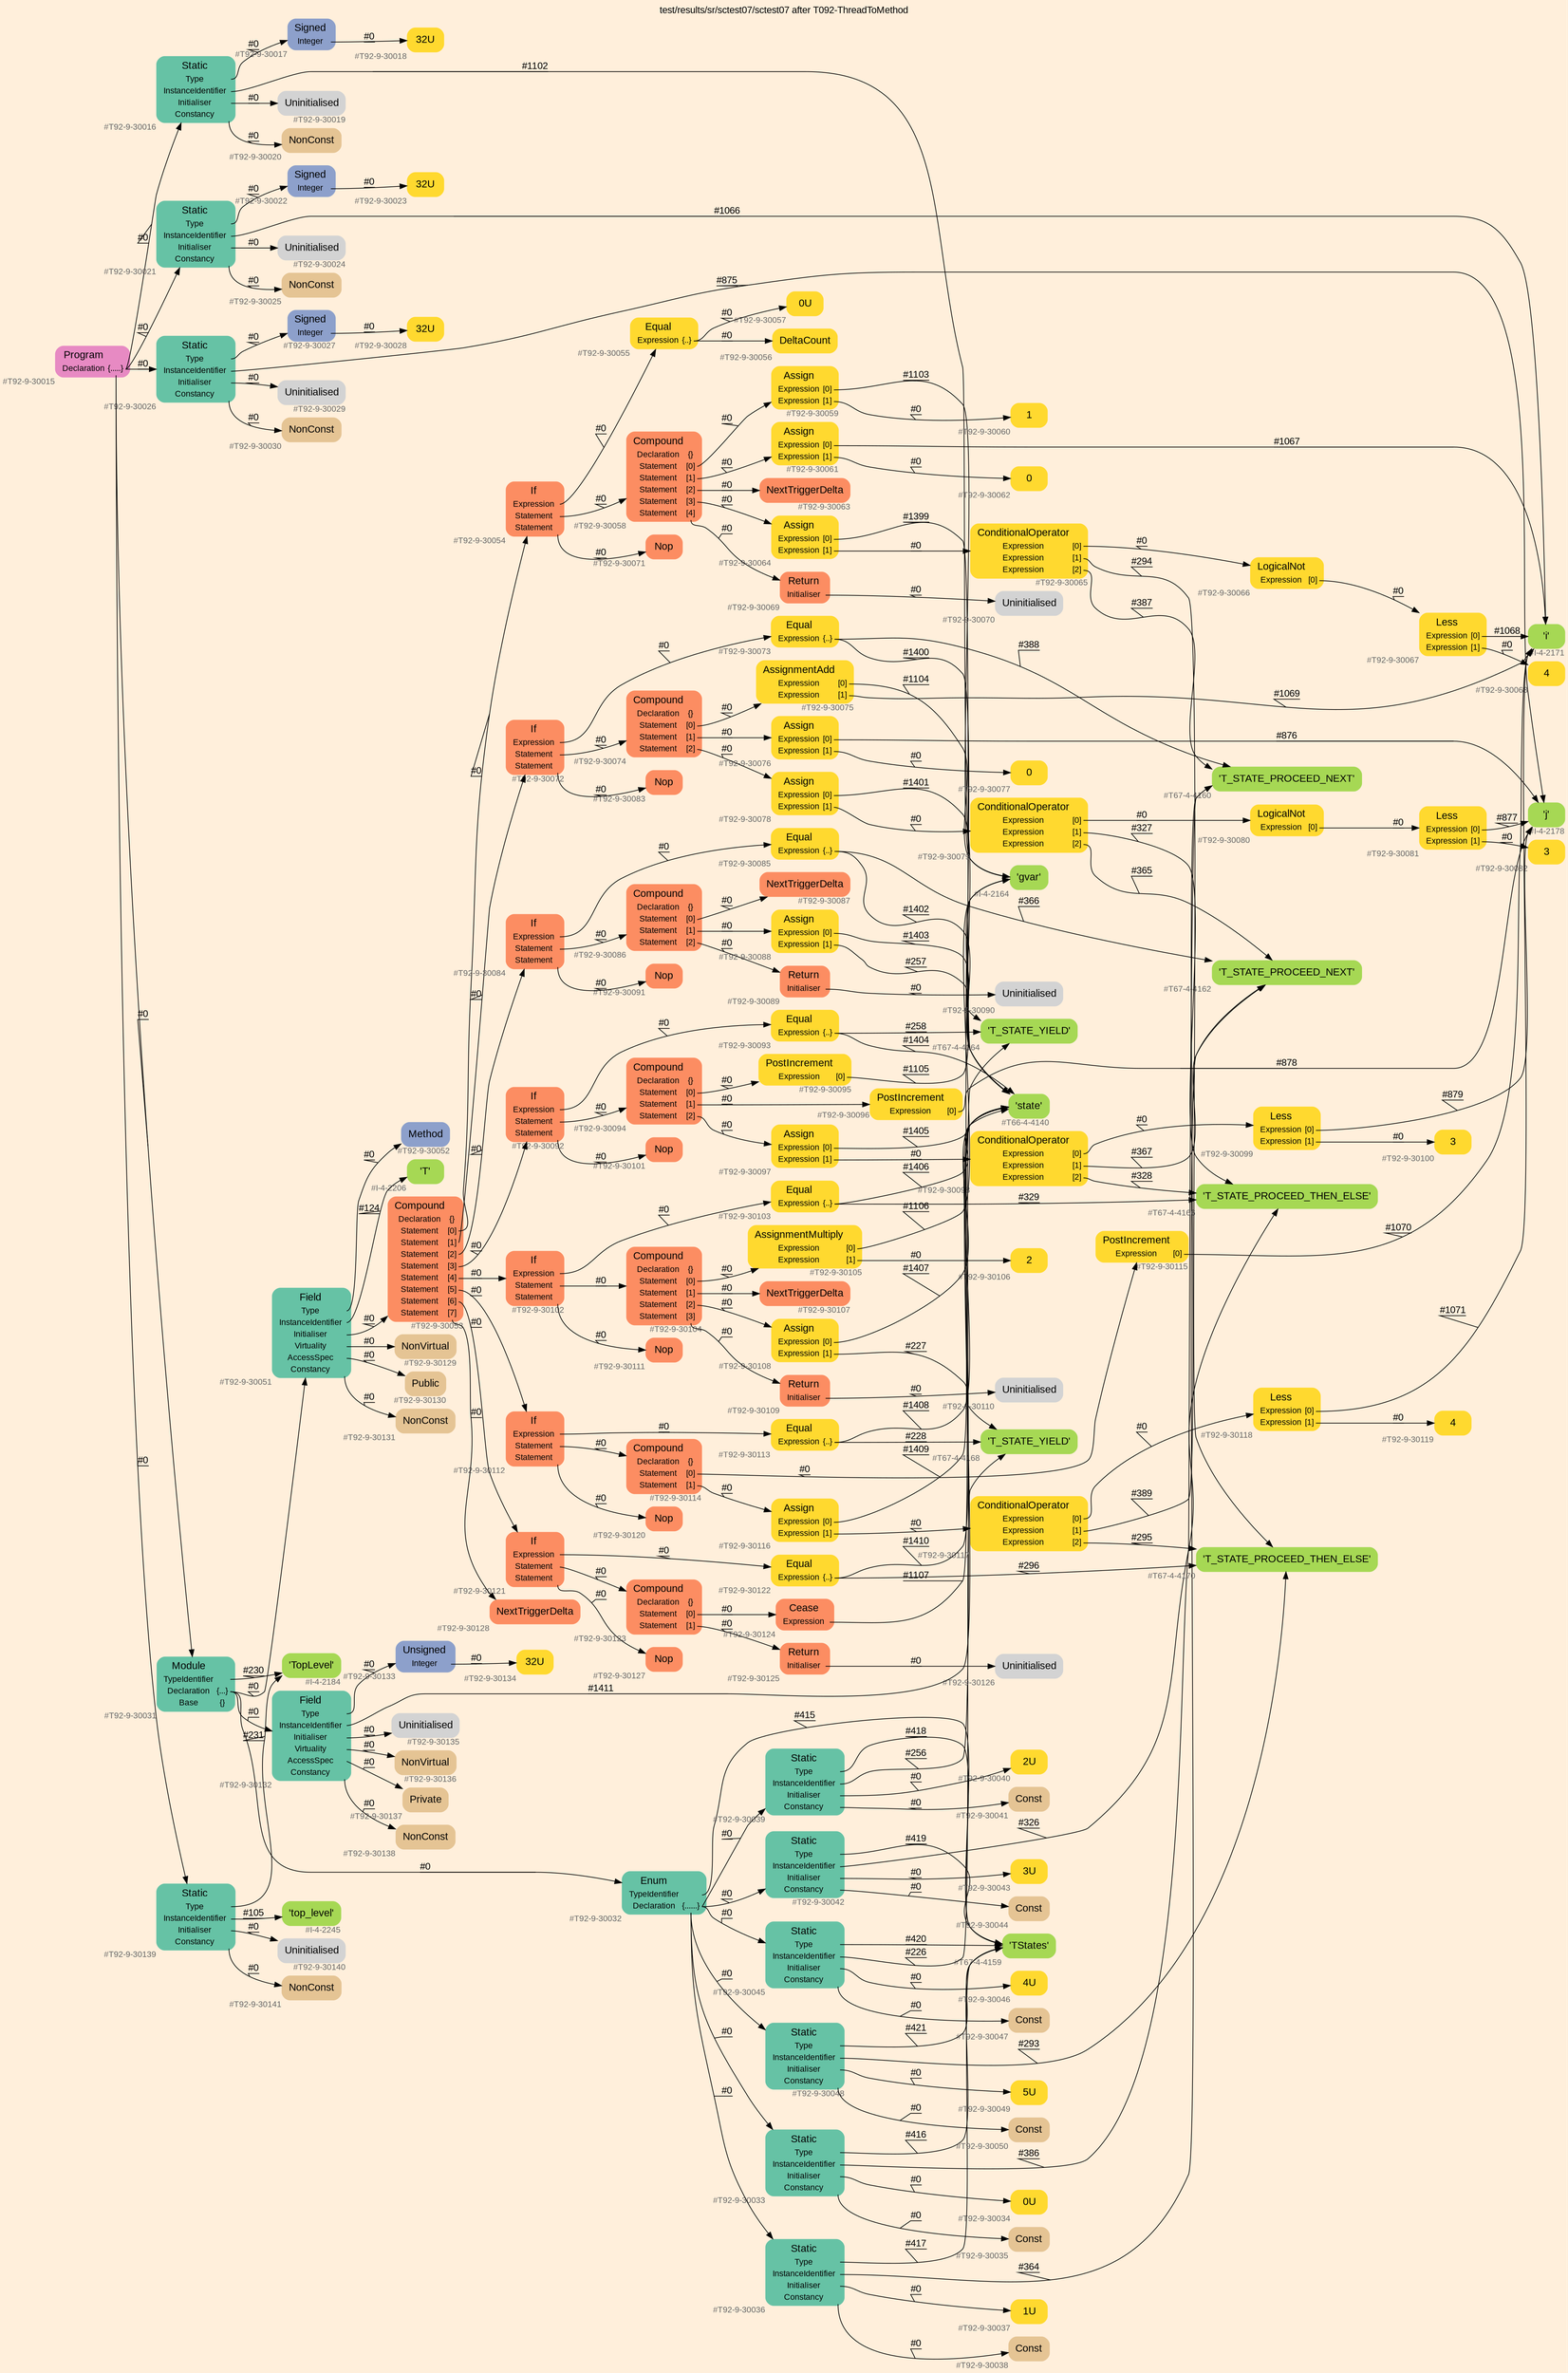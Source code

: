 digraph "test/results/sr/sctest07/sctest07 after T092-ThreadToMethod" {
label = "test/results/sr/sctest07/sctest07 after T092-ThreadToMethod"
labelloc = t
graph [
    rankdir = "LR"
    ranksep = 0.3
    bgcolor = antiquewhite1
    color = black
    fontcolor = black
    fontname = "Arial"
];
node [
    fontname = "Arial"
];
edge [
    fontname = "Arial"
];

// -------------------- node figure --------------------
// -------- block #T92-9-30015 ----------
"#T92-9-30015" [
    fillcolor = "/set28/4"
    xlabel = "#T92-9-30015"
    fontsize = "12"
    fontcolor = grey40
    shape = "plaintext"
    label = <<TABLE BORDER="0" CELLBORDER="0" CELLSPACING="0">
     <TR><TD><FONT COLOR="black" POINT-SIZE="15">Program</FONT></TD></TR>
     <TR><TD><FONT COLOR="black" POINT-SIZE="12">Declaration</FONT></TD><TD PORT="port0"><FONT COLOR="black" POINT-SIZE="12">{.....}</FONT></TD></TR>
    </TABLE>>
    style = "rounded,filled"
];

// -------- block #T92-9-30016 ----------
"#T92-9-30016" [
    fillcolor = "/set28/1"
    xlabel = "#T92-9-30016"
    fontsize = "12"
    fontcolor = grey40
    shape = "plaintext"
    label = <<TABLE BORDER="0" CELLBORDER="0" CELLSPACING="0">
     <TR><TD><FONT COLOR="black" POINT-SIZE="15">Static</FONT></TD></TR>
     <TR><TD><FONT COLOR="black" POINT-SIZE="12">Type</FONT></TD><TD PORT="port0"></TD></TR>
     <TR><TD><FONT COLOR="black" POINT-SIZE="12">InstanceIdentifier</FONT></TD><TD PORT="port1"></TD></TR>
     <TR><TD><FONT COLOR="black" POINT-SIZE="12">Initialiser</FONT></TD><TD PORT="port2"></TD></TR>
     <TR><TD><FONT COLOR="black" POINT-SIZE="12">Constancy</FONT></TD><TD PORT="port3"></TD></TR>
    </TABLE>>
    style = "rounded,filled"
];

// -------- block #T92-9-30017 ----------
"#T92-9-30017" [
    fillcolor = "/set28/3"
    xlabel = "#T92-9-30017"
    fontsize = "12"
    fontcolor = grey40
    shape = "plaintext"
    label = <<TABLE BORDER="0" CELLBORDER="0" CELLSPACING="0">
     <TR><TD><FONT COLOR="black" POINT-SIZE="15">Signed</FONT></TD></TR>
     <TR><TD><FONT COLOR="black" POINT-SIZE="12">Integer</FONT></TD><TD PORT="port0"></TD></TR>
    </TABLE>>
    style = "rounded,filled"
];

// -------- block #T92-9-30018 ----------
"#T92-9-30018" [
    fillcolor = "/set28/6"
    xlabel = "#T92-9-30018"
    fontsize = "12"
    fontcolor = grey40
    shape = "plaintext"
    label = <<TABLE BORDER="0" CELLBORDER="0" CELLSPACING="0">
     <TR><TD><FONT COLOR="black" POINT-SIZE="15">32U</FONT></TD></TR>
    </TABLE>>
    style = "rounded,filled"
];

// -------- block #I-4-2164 ----------
"#I-4-2164" [
    fillcolor = "/set28/5"
    xlabel = "#I-4-2164"
    fontsize = "12"
    fontcolor = grey40
    shape = "plaintext"
    label = <<TABLE BORDER="0" CELLBORDER="0" CELLSPACING="0">
     <TR><TD><FONT COLOR="black" POINT-SIZE="15">'gvar'</FONT></TD></TR>
    </TABLE>>
    style = "rounded,filled"
];

// -------- block #T92-9-30019 ----------
"#T92-9-30019" [
    xlabel = "#T92-9-30019"
    fontsize = "12"
    fontcolor = grey40
    shape = "plaintext"
    label = <<TABLE BORDER="0" CELLBORDER="0" CELLSPACING="0">
     <TR><TD><FONT COLOR="black" POINT-SIZE="15">Uninitialised</FONT></TD></TR>
    </TABLE>>
    style = "rounded,filled"
];

// -------- block #T92-9-30020 ----------
"#T92-9-30020" [
    fillcolor = "/set28/7"
    xlabel = "#T92-9-30020"
    fontsize = "12"
    fontcolor = grey40
    shape = "plaintext"
    label = <<TABLE BORDER="0" CELLBORDER="0" CELLSPACING="0">
     <TR><TD><FONT COLOR="black" POINT-SIZE="15">NonConst</FONT></TD></TR>
    </TABLE>>
    style = "rounded,filled"
];

// -------- block #T92-9-30021 ----------
"#T92-9-30021" [
    fillcolor = "/set28/1"
    xlabel = "#T92-9-30021"
    fontsize = "12"
    fontcolor = grey40
    shape = "plaintext"
    label = <<TABLE BORDER="0" CELLBORDER="0" CELLSPACING="0">
     <TR><TD><FONT COLOR="black" POINT-SIZE="15">Static</FONT></TD></TR>
     <TR><TD><FONT COLOR="black" POINT-SIZE="12">Type</FONT></TD><TD PORT="port0"></TD></TR>
     <TR><TD><FONT COLOR="black" POINT-SIZE="12">InstanceIdentifier</FONT></TD><TD PORT="port1"></TD></TR>
     <TR><TD><FONT COLOR="black" POINT-SIZE="12">Initialiser</FONT></TD><TD PORT="port2"></TD></TR>
     <TR><TD><FONT COLOR="black" POINT-SIZE="12">Constancy</FONT></TD><TD PORT="port3"></TD></TR>
    </TABLE>>
    style = "rounded,filled"
];

// -------- block #T92-9-30022 ----------
"#T92-9-30022" [
    fillcolor = "/set28/3"
    xlabel = "#T92-9-30022"
    fontsize = "12"
    fontcolor = grey40
    shape = "plaintext"
    label = <<TABLE BORDER="0" CELLBORDER="0" CELLSPACING="0">
     <TR><TD><FONT COLOR="black" POINT-SIZE="15">Signed</FONT></TD></TR>
     <TR><TD><FONT COLOR="black" POINT-SIZE="12">Integer</FONT></TD><TD PORT="port0"></TD></TR>
    </TABLE>>
    style = "rounded,filled"
];

// -------- block #T92-9-30023 ----------
"#T92-9-30023" [
    fillcolor = "/set28/6"
    xlabel = "#T92-9-30023"
    fontsize = "12"
    fontcolor = grey40
    shape = "plaintext"
    label = <<TABLE BORDER="0" CELLBORDER="0" CELLSPACING="0">
     <TR><TD><FONT COLOR="black" POINT-SIZE="15">32U</FONT></TD></TR>
    </TABLE>>
    style = "rounded,filled"
];

// -------- block #I-4-2171 ----------
"#I-4-2171" [
    fillcolor = "/set28/5"
    xlabel = "#I-4-2171"
    fontsize = "12"
    fontcolor = grey40
    shape = "plaintext"
    label = <<TABLE BORDER="0" CELLBORDER="0" CELLSPACING="0">
     <TR><TD><FONT COLOR="black" POINT-SIZE="15">'i'</FONT></TD></TR>
    </TABLE>>
    style = "rounded,filled"
];

// -------- block #T92-9-30024 ----------
"#T92-9-30024" [
    xlabel = "#T92-9-30024"
    fontsize = "12"
    fontcolor = grey40
    shape = "plaintext"
    label = <<TABLE BORDER="0" CELLBORDER="0" CELLSPACING="0">
     <TR><TD><FONT COLOR="black" POINT-SIZE="15">Uninitialised</FONT></TD></TR>
    </TABLE>>
    style = "rounded,filled"
];

// -------- block #T92-9-30025 ----------
"#T92-9-30025" [
    fillcolor = "/set28/7"
    xlabel = "#T92-9-30025"
    fontsize = "12"
    fontcolor = grey40
    shape = "plaintext"
    label = <<TABLE BORDER="0" CELLBORDER="0" CELLSPACING="0">
     <TR><TD><FONT COLOR="black" POINT-SIZE="15">NonConst</FONT></TD></TR>
    </TABLE>>
    style = "rounded,filled"
];

// -------- block #T92-9-30026 ----------
"#T92-9-30026" [
    fillcolor = "/set28/1"
    xlabel = "#T92-9-30026"
    fontsize = "12"
    fontcolor = grey40
    shape = "plaintext"
    label = <<TABLE BORDER="0" CELLBORDER="0" CELLSPACING="0">
     <TR><TD><FONT COLOR="black" POINT-SIZE="15">Static</FONT></TD></TR>
     <TR><TD><FONT COLOR="black" POINT-SIZE="12">Type</FONT></TD><TD PORT="port0"></TD></TR>
     <TR><TD><FONT COLOR="black" POINT-SIZE="12">InstanceIdentifier</FONT></TD><TD PORT="port1"></TD></TR>
     <TR><TD><FONT COLOR="black" POINT-SIZE="12">Initialiser</FONT></TD><TD PORT="port2"></TD></TR>
     <TR><TD><FONT COLOR="black" POINT-SIZE="12">Constancy</FONT></TD><TD PORT="port3"></TD></TR>
    </TABLE>>
    style = "rounded,filled"
];

// -------- block #T92-9-30027 ----------
"#T92-9-30027" [
    fillcolor = "/set28/3"
    xlabel = "#T92-9-30027"
    fontsize = "12"
    fontcolor = grey40
    shape = "plaintext"
    label = <<TABLE BORDER="0" CELLBORDER="0" CELLSPACING="0">
     <TR><TD><FONT COLOR="black" POINT-SIZE="15">Signed</FONT></TD></TR>
     <TR><TD><FONT COLOR="black" POINT-SIZE="12">Integer</FONT></TD><TD PORT="port0"></TD></TR>
    </TABLE>>
    style = "rounded,filled"
];

// -------- block #T92-9-30028 ----------
"#T92-9-30028" [
    fillcolor = "/set28/6"
    xlabel = "#T92-9-30028"
    fontsize = "12"
    fontcolor = grey40
    shape = "plaintext"
    label = <<TABLE BORDER="0" CELLBORDER="0" CELLSPACING="0">
     <TR><TD><FONT COLOR="black" POINT-SIZE="15">32U</FONT></TD></TR>
    </TABLE>>
    style = "rounded,filled"
];

// -------- block #I-4-2178 ----------
"#I-4-2178" [
    fillcolor = "/set28/5"
    xlabel = "#I-4-2178"
    fontsize = "12"
    fontcolor = grey40
    shape = "plaintext"
    label = <<TABLE BORDER="0" CELLBORDER="0" CELLSPACING="0">
     <TR><TD><FONT COLOR="black" POINT-SIZE="15">'j'</FONT></TD></TR>
    </TABLE>>
    style = "rounded,filled"
];

// -------- block #T92-9-30029 ----------
"#T92-9-30029" [
    xlabel = "#T92-9-30029"
    fontsize = "12"
    fontcolor = grey40
    shape = "plaintext"
    label = <<TABLE BORDER="0" CELLBORDER="0" CELLSPACING="0">
     <TR><TD><FONT COLOR="black" POINT-SIZE="15">Uninitialised</FONT></TD></TR>
    </TABLE>>
    style = "rounded,filled"
];

// -------- block #T92-9-30030 ----------
"#T92-9-30030" [
    fillcolor = "/set28/7"
    xlabel = "#T92-9-30030"
    fontsize = "12"
    fontcolor = grey40
    shape = "plaintext"
    label = <<TABLE BORDER="0" CELLBORDER="0" CELLSPACING="0">
     <TR><TD><FONT COLOR="black" POINT-SIZE="15">NonConst</FONT></TD></TR>
    </TABLE>>
    style = "rounded,filled"
];

// -------- block #T92-9-30031 ----------
"#T92-9-30031" [
    fillcolor = "/set28/1"
    xlabel = "#T92-9-30031"
    fontsize = "12"
    fontcolor = grey40
    shape = "plaintext"
    label = <<TABLE BORDER="0" CELLBORDER="0" CELLSPACING="0">
     <TR><TD><FONT COLOR="black" POINT-SIZE="15">Module</FONT></TD></TR>
     <TR><TD><FONT COLOR="black" POINT-SIZE="12">TypeIdentifier</FONT></TD><TD PORT="port0"></TD></TR>
     <TR><TD><FONT COLOR="black" POINT-SIZE="12">Declaration</FONT></TD><TD PORT="port1"><FONT COLOR="black" POINT-SIZE="12">{...}</FONT></TD></TR>
     <TR><TD><FONT COLOR="black" POINT-SIZE="12">Base</FONT></TD><TD PORT="port2"><FONT COLOR="black" POINT-SIZE="12">{}</FONT></TD></TR>
    </TABLE>>
    style = "rounded,filled"
];

// -------- block #I-4-2184 ----------
"#I-4-2184" [
    fillcolor = "/set28/5"
    xlabel = "#I-4-2184"
    fontsize = "12"
    fontcolor = grey40
    shape = "plaintext"
    label = <<TABLE BORDER="0" CELLBORDER="0" CELLSPACING="0">
     <TR><TD><FONT COLOR="black" POINT-SIZE="15">'TopLevel'</FONT></TD></TR>
    </TABLE>>
    style = "rounded,filled"
];

// -------- block #T92-9-30032 ----------
"#T92-9-30032" [
    fillcolor = "/set28/1"
    xlabel = "#T92-9-30032"
    fontsize = "12"
    fontcolor = grey40
    shape = "plaintext"
    label = <<TABLE BORDER="0" CELLBORDER="0" CELLSPACING="0">
     <TR><TD><FONT COLOR="black" POINT-SIZE="15">Enum</FONT></TD></TR>
     <TR><TD><FONT COLOR="black" POINT-SIZE="12">TypeIdentifier</FONT></TD><TD PORT="port0"></TD></TR>
     <TR><TD><FONT COLOR="black" POINT-SIZE="12">Declaration</FONT></TD><TD PORT="port1"><FONT COLOR="black" POINT-SIZE="12">{......}</FONT></TD></TR>
    </TABLE>>
    style = "rounded,filled"
];

// -------- block #T67-4-4159 ----------
"#T67-4-4159" [
    fillcolor = "/set28/5"
    xlabel = "#T67-4-4159"
    fontsize = "12"
    fontcolor = grey40
    shape = "plaintext"
    label = <<TABLE BORDER="0" CELLBORDER="0" CELLSPACING="0">
     <TR><TD><FONT COLOR="black" POINT-SIZE="15">'TStates'</FONT></TD></TR>
    </TABLE>>
    style = "rounded,filled"
];

// -------- block #T92-9-30033 ----------
"#T92-9-30033" [
    fillcolor = "/set28/1"
    xlabel = "#T92-9-30033"
    fontsize = "12"
    fontcolor = grey40
    shape = "plaintext"
    label = <<TABLE BORDER="0" CELLBORDER="0" CELLSPACING="0">
     <TR><TD><FONT COLOR="black" POINT-SIZE="15">Static</FONT></TD></TR>
     <TR><TD><FONT COLOR="black" POINT-SIZE="12">Type</FONT></TD><TD PORT="port0"></TD></TR>
     <TR><TD><FONT COLOR="black" POINT-SIZE="12">InstanceIdentifier</FONT></TD><TD PORT="port1"></TD></TR>
     <TR><TD><FONT COLOR="black" POINT-SIZE="12">Initialiser</FONT></TD><TD PORT="port2"></TD></TR>
     <TR><TD><FONT COLOR="black" POINT-SIZE="12">Constancy</FONT></TD><TD PORT="port3"></TD></TR>
    </TABLE>>
    style = "rounded,filled"
];

// -------- block #T67-4-4160 ----------
"#T67-4-4160" [
    fillcolor = "/set28/5"
    xlabel = "#T67-4-4160"
    fontsize = "12"
    fontcolor = grey40
    shape = "plaintext"
    label = <<TABLE BORDER="0" CELLBORDER="0" CELLSPACING="0">
     <TR><TD><FONT COLOR="black" POINT-SIZE="15">'T_STATE_PROCEED_NEXT'</FONT></TD></TR>
    </TABLE>>
    style = "rounded,filled"
];

// -------- block #T92-9-30034 ----------
"#T92-9-30034" [
    fillcolor = "/set28/6"
    xlabel = "#T92-9-30034"
    fontsize = "12"
    fontcolor = grey40
    shape = "plaintext"
    label = <<TABLE BORDER="0" CELLBORDER="0" CELLSPACING="0">
     <TR><TD><FONT COLOR="black" POINT-SIZE="15">0U</FONT></TD></TR>
    </TABLE>>
    style = "rounded,filled"
];

// -------- block #T92-9-30035 ----------
"#T92-9-30035" [
    fillcolor = "/set28/7"
    xlabel = "#T92-9-30035"
    fontsize = "12"
    fontcolor = grey40
    shape = "plaintext"
    label = <<TABLE BORDER="0" CELLBORDER="0" CELLSPACING="0">
     <TR><TD><FONT COLOR="black" POINT-SIZE="15">Const</FONT></TD></TR>
    </TABLE>>
    style = "rounded,filled"
];

// -------- block #T92-9-30036 ----------
"#T92-9-30036" [
    fillcolor = "/set28/1"
    xlabel = "#T92-9-30036"
    fontsize = "12"
    fontcolor = grey40
    shape = "plaintext"
    label = <<TABLE BORDER="0" CELLBORDER="0" CELLSPACING="0">
     <TR><TD><FONT COLOR="black" POINT-SIZE="15">Static</FONT></TD></TR>
     <TR><TD><FONT COLOR="black" POINT-SIZE="12">Type</FONT></TD><TD PORT="port0"></TD></TR>
     <TR><TD><FONT COLOR="black" POINT-SIZE="12">InstanceIdentifier</FONT></TD><TD PORT="port1"></TD></TR>
     <TR><TD><FONT COLOR="black" POINT-SIZE="12">Initialiser</FONT></TD><TD PORT="port2"></TD></TR>
     <TR><TD><FONT COLOR="black" POINT-SIZE="12">Constancy</FONT></TD><TD PORT="port3"></TD></TR>
    </TABLE>>
    style = "rounded,filled"
];

// -------- block #T67-4-4162 ----------
"#T67-4-4162" [
    fillcolor = "/set28/5"
    xlabel = "#T67-4-4162"
    fontsize = "12"
    fontcolor = grey40
    shape = "plaintext"
    label = <<TABLE BORDER="0" CELLBORDER="0" CELLSPACING="0">
     <TR><TD><FONT COLOR="black" POINT-SIZE="15">'T_STATE_PROCEED_NEXT'</FONT></TD></TR>
    </TABLE>>
    style = "rounded,filled"
];

// -------- block #T92-9-30037 ----------
"#T92-9-30037" [
    fillcolor = "/set28/6"
    xlabel = "#T92-9-30037"
    fontsize = "12"
    fontcolor = grey40
    shape = "plaintext"
    label = <<TABLE BORDER="0" CELLBORDER="0" CELLSPACING="0">
     <TR><TD><FONT COLOR="black" POINT-SIZE="15">1U</FONT></TD></TR>
    </TABLE>>
    style = "rounded,filled"
];

// -------- block #T92-9-30038 ----------
"#T92-9-30038" [
    fillcolor = "/set28/7"
    xlabel = "#T92-9-30038"
    fontsize = "12"
    fontcolor = grey40
    shape = "plaintext"
    label = <<TABLE BORDER="0" CELLBORDER="0" CELLSPACING="0">
     <TR><TD><FONT COLOR="black" POINT-SIZE="15">Const</FONT></TD></TR>
    </TABLE>>
    style = "rounded,filled"
];

// -------- block #T92-9-30039 ----------
"#T92-9-30039" [
    fillcolor = "/set28/1"
    xlabel = "#T92-9-30039"
    fontsize = "12"
    fontcolor = grey40
    shape = "plaintext"
    label = <<TABLE BORDER="0" CELLBORDER="0" CELLSPACING="0">
     <TR><TD><FONT COLOR="black" POINT-SIZE="15">Static</FONT></TD></TR>
     <TR><TD><FONT COLOR="black" POINT-SIZE="12">Type</FONT></TD><TD PORT="port0"></TD></TR>
     <TR><TD><FONT COLOR="black" POINT-SIZE="12">InstanceIdentifier</FONT></TD><TD PORT="port1"></TD></TR>
     <TR><TD><FONT COLOR="black" POINT-SIZE="12">Initialiser</FONT></TD><TD PORT="port2"></TD></TR>
     <TR><TD><FONT COLOR="black" POINT-SIZE="12">Constancy</FONT></TD><TD PORT="port3"></TD></TR>
    </TABLE>>
    style = "rounded,filled"
];

// -------- block #T67-4-4164 ----------
"#T67-4-4164" [
    fillcolor = "/set28/5"
    xlabel = "#T67-4-4164"
    fontsize = "12"
    fontcolor = grey40
    shape = "plaintext"
    label = <<TABLE BORDER="0" CELLBORDER="0" CELLSPACING="0">
     <TR><TD><FONT COLOR="black" POINT-SIZE="15">'T_STATE_YIELD'</FONT></TD></TR>
    </TABLE>>
    style = "rounded,filled"
];

// -------- block #T92-9-30040 ----------
"#T92-9-30040" [
    fillcolor = "/set28/6"
    xlabel = "#T92-9-30040"
    fontsize = "12"
    fontcolor = grey40
    shape = "plaintext"
    label = <<TABLE BORDER="0" CELLBORDER="0" CELLSPACING="0">
     <TR><TD><FONT COLOR="black" POINT-SIZE="15">2U</FONT></TD></TR>
    </TABLE>>
    style = "rounded,filled"
];

// -------- block #T92-9-30041 ----------
"#T92-9-30041" [
    fillcolor = "/set28/7"
    xlabel = "#T92-9-30041"
    fontsize = "12"
    fontcolor = grey40
    shape = "plaintext"
    label = <<TABLE BORDER="0" CELLBORDER="0" CELLSPACING="0">
     <TR><TD><FONT COLOR="black" POINT-SIZE="15">Const</FONT></TD></TR>
    </TABLE>>
    style = "rounded,filled"
];

// -------- block #T92-9-30042 ----------
"#T92-9-30042" [
    fillcolor = "/set28/1"
    xlabel = "#T92-9-30042"
    fontsize = "12"
    fontcolor = grey40
    shape = "plaintext"
    label = <<TABLE BORDER="0" CELLBORDER="0" CELLSPACING="0">
     <TR><TD><FONT COLOR="black" POINT-SIZE="15">Static</FONT></TD></TR>
     <TR><TD><FONT COLOR="black" POINT-SIZE="12">Type</FONT></TD><TD PORT="port0"></TD></TR>
     <TR><TD><FONT COLOR="black" POINT-SIZE="12">InstanceIdentifier</FONT></TD><TD PORT="port1"></TD></TR>
     <TR><TD><FONT COLOR="black" POINT-SIZE="12">Initialiser</FONT></TD><TD PORT="port2"></TD></TR>
     <TR><TD><FONT COLOR="black" POINT-SIZE="12">Constancy</FONT></TD><TD PORT="port3"></TD></TR>
    </TABLE>>
    style = "rounded,filled"
];

// -------- block #T67-4-4166 ----------
"#T67-4-4166" [
    fillcolor = "/set28/5"
    xlabel = "#T67-4-4166"
    fontsize = "12"
    fontcolor = grey40
    shape = "plaintext"
    label = <<TABLE BORDER="0" CELLBORDER="0" CELLSPACING="0">
     <TR><TD><FONT COLOR="black" POINT-SIZE="15">'T_STATE_PROCEED_THEN_ELSE'</FONT></TD></TR>
    </TABLE>>
    style = "rounded,filled"
];

// -------- block #T92-9-30043 ----------
"#T92-9-30043" [
    fillcolor = "/set28/6"
    xlabel = "#T92-9-30043"
    fontsize = "12"
    fontcolor = grey40
    shape = "plaintext"
    label = <<TABLE BORDER="0" CELLBORDER="0" CELLSPACING="0">
     <TR><TD><FONT COLOR="black" POINT-SIZE="15">3U</FONT></TD></TR>
    </TABLE>>
    style = "rounded,filled"
];

// -------- block #T92-9-30044 ----------
"#T92-9-30044" [
    fillcolor = "/set28/7"
    xlabel = "#T92-9-30044"
    fontsize = "12"
    fontcolor = grey40
    shape = "plaintext"
    label = <<TABLE BORDER="0" CELLBORDER="0" CELLSPACING="0">
     <TR><TD><FONT COLOR="black" POINT-SIZE="15">Const</FONT></TD></TR>
    </TABLE>>
    style = "rounded,filled"
];

// -------- block #T92-9-30045 ----------
"#T92-9-30045" [
    fillcolor = "/set28/1"
    xlabel = "#T92-9-30045"
    fontsize = "12"
    fontcolor = grey40
    shape = "plaintext"
    label = <<TABLE BORDER="0" CELLBORDER="0" CELLSPACING="0">
     <TR><TD><FONT COLOR="black" POINT-SIZE="15">Static</FONT></TD></TR>
     <TR><TD><FONT COLOR="black" POINT-SIZE="12">Type</FONT></TD><TD PORT="port0"></TD></TR>
     <TR><TD><FONT COLOR="black" POINT-SIZE="12">InstanceIdentifier</FONT></TD><TD PORT="port1"></TD></TR>
     <TR><TD><FONT COLOR="black" POINT-SIZE="12">Initialiser</FONT></TD><TD PORT="port2"></TD></TR>
     <TR><TD><FONT COLOR="black" POINT-SIZE="12">Constancy</FONT></TD><TD PORT="port3"></TD></TR>
    </TABLE>>
    style = "rounded,filled"
];

// -------- block #T67-4-4168 ----------
"#T67-4-4168" [
    fillcolor = "/set28/5"
    xlabel = "#T67-4-4168"
    fontsize = "12"
    fontcolor = grey40
    shape = "plaintext"
    label = <<TABLE BORDER="0" CELLBORDER="0" CELLSPACING="0">
     <TR><TD><FONT COLOR="black" POINT-SIZE="15">'T_STATE_YIELD'</FONT></TD></TR>
    </TABLE>>
    style = "rounded,filled"
];

// -------- block #T92-9-30046 ----------
"#T92-9-30046" [
    fillcolor = "/set28/6"
    xlabel = "#T92-9-30046"
    fontsize = "12"
    fontcolor = grey40
    shape = "plaintext"
    label = <<TABLE BORDER="0" CELLBORDER="0" CELLSPACING="0">
     <TR><TD><FONT COLOR="black" POINT-SIZE="15">4U</FONT></TD></TR>
    </TABLE>>
    style = "rounded,filled"
];

// -------- block #T92-9-30047 ----------
"#T92-9-30047" [
    fillcolor = "/set28/7"
    xlabel = "#T92-9-30047"
    fontsize = "12"
    fontcolor = grey40
    shape = "plaintext"
    label = <<TABLE BORDER="0" CELLBORDER="0" CELLSPACING="0">
     <TR><TD><FONT COLOR="black" POINT-SIZE="15">Const</FONT></TD></TR>
    </TABLE>>
    style = "rounded,filled"
];

// -------- block #T92-9-30048 ----------
"#T92-9-30048" [
    fillcolor = "/set28/1"
    xlabel = "#T92-9-30048"
    fontsize = "12"
    fontcolor = grey40
    shape = "plaintext"
    label = <<TABLE BORDER="0" CELLBORDER="0" CELLSPACING="0">
     <TR><TD><FONT COLOR="black" POINT-SIZE="15">Static</FONT></TD></TR>
     <TR><TD><FONT COLOR="black" POINT-SIZE="12">Type</FONT></TD><TD PORT="port0"></TD></TR>
     <TR><TD><FONT COLOR="black" POINT-SIZE="12">InstanceIdentifier</FONT></TD><TD PORT="port1"></TD></TR>
     <TR><TD><FONT COLOR="black" POINT-SIZE="12">Initialiser</FONT></TD><TD PORT="port2"></TD></TR>
     <TR><TD><FONT COLOR="black" POINT-SIZE="12">Constancy</FONT></TD><TD PORT="port3"></TD></TR>
    </TABLE>>
    style = "rounded,filled"
];

// -------- block #T67-4-4170 ----------
"#T67-4-4170" [
    fillcolor = "/set28/5"
    xlabel = "#T67-4-4170"
    fontsize = "12"
    fontcolor = grey40
    shape = "plaintext"
    label = <<TABLE BORDER="0" CELLBORDER="0" CELLSPACING="0">
     <TR><TD><FONT COLOR="black" POINT-SIZE="15">'T_STATE_PROCEED_THEN_ELSE'</FONT></TD></TR>
    </TABLE>>
    style = "rounded,filled"
];

// -------- block #T92-9-30049 ----------
"#T92-9-30049" [
    fillcolor = "/set28/6"
    xlabel = "#T92-9-30049"
    fontsize = "12"
    fontcolor = grey40
    shape = "plaintext"
    label = <<TABLE BORDER="0" CELLBORDER="0" CELLSPACING="0">
     <TR><TD><FONT COLOR="black" POINT-SIZE="15">5U</FONT></TD></TR>
    </TABLE>>
    style = "rounded,filled"
];

// -------- block #T92-9-30050 ----------
"#T92-9-30050" [
    fillcolor = "/set28/7"
    xlabel = "#T92-9-30050"
    fontsize = "12"
    fontcolor = grey40
    shape = "plaintext"
    label = <<TABLE BORDER="0" CELLBORDER="0" CELLSPACING="0">
     <TR><TD><FONT COLOR="black" POINT-SIZE="15">Const</FONT></TD></TR>
    </TABLE>>
    style = "rounded,filled"
];

// -------- block #T92-9-30051 ----------
"#T92-9-30051" [
    fillcolor = "/set28/1"
    xlabel = "#T92-9-30051"
    fontsize = "12"
    fontcolor = grey40
    shape = "plaintext"
    label = <<TABLE BORDER="0" CELLBORDER="0" CELLSPACING="0">
     <TR><TD><FONT COLOR="black" POINT-SIZE="15">Field</FONT></TD></TR>
     <TR><TD><FONT COLOR="black" POINT-SIZE="12">Type</FONT></TD><TD PORT="port0"></TD></TR>
     <TR><TD><FONT COLOR="black" POINT-SIZE="12">InstanceIdentifier</FONT></TD><TD PORT="port1"></TD></TR>
     <TR><TD><FONT COLOR="black" POINT-SIZE="12">Initialiser</FONT></TD><TD PORT="port2"></TD></TR>
     <TR><TD><FONT COLOR="black" POINT-SIZE="12">Virtuality</FONT></TD><TD PORT="port3"></TD></TR>
     <TR><TD><FONT COLOR="black" POINT-SIZE="12">AccessSpec</FONT></TD><TD PORT="port4"></TD></TR>
     <TR><TD><FONT COLOR="black" POINT-SIZE="12">Constancy</FONT></TD><TD PORT="port5"></TD></TR>
    </TABLE>>
    style = "rounded,filled"
];

// -------- block #T92-9-30052 ----------
"#T92-9-30052" [
    fillcolor = "/set28/3"
    xlabel = "#T92-9-30052"
    fontsize = "12"
    fontcolor = grey40
    shape = "plaintext"
    label = <<TABLE BORDER="0" CELLBORDER="0" CELLSPACING="0">
     <TR><TD><FONT COLOR="black" POINT-SIZE="15">Method</FONT></TD></TR>
    </TABLE>>
    style = "rounded,filled"
];

// -------- block #I-4-2206 ----------
"#I-4-2206" [
    fillcolor = "/set28/5"
    xlabel = "#I-4-2206"
    fontsize = "12"
    fontcolor = grey40
    shape = "plaintext"
    label = <<TABLE BORDER="0" CELLBORDER="0" CELLSPACING="0">
     <TR><TD><FONT COLOR="black" POINT-SIZE="15">'T'</FONT></TD></TR>
    </TABLE>>
    style = "rounded,filled"
];

// -------- block #T92-9-30053 ----------
"#T92-9-30053" [
    fillcolor = "/set28/2"
    xlabel = "#T92-9-30053"
    fontsize = "12"
    fontcolor = grey40
    shape = "plaintext"
    label = <<TABLE BORDER="0" CELLBORDER="0" CELLSPACING="0">
     <TR><TD><FONT COLOR="black" POINT-SIZE="15">Compound</FONT></TD></TR>
     <TR><TD><FONT COLOR="black" POINT-SIZE="12">Declaration</FONT></TD><TD PORT="port0"><FONT COLOR="black" POINT-SIZE="12">{}</FONT></TD></TR>
     <TR><TD><FONT COLOR="black" POINT-SIZE="12">Statement</FONT></TD><TD PORT="port1"><FONT COLOR="black" POINT-SIZE="12">[0]</FONT></TD></TR>
     <TR><TD><FONT COLOR="black" POINT-SIZE="12">Statement</FONT></TD><TD PORT="port2"><FONT COLOR="black" POINT-SIZE="12">[1]</FONT></TD></TR>
     <TR><TD><FONT COLOR="black" POINT-SIZE="12">Statement</FONT></TD><TD PORT="port3"><FONT COLOR="black" POINT-SIZE="12">[2]</FONT></TD></TR>
     <TR><TD><FONT COLOR="black" POINT-SIZE="12">Statement</FONT></TD><TD PORT="port4"><FONT COLOR="black" POINT-SIZE="12">[3]</FONT></TD></TR>
     <TR><TD><FONT COLOR="black" POINT-SIZE="12">Statement</FONT></TD><TD PORT="port5"><FONT COLOR="black" POINT-SIZE="12">[4]</FONT></TD></TR>
     <TR><TD><FONT COLOR="black" POINT-SIZE="12">Statement</FONT></TD><TD PORT="port6"><FONT COLOR="black" POINT-SIZE="12">[5]</FONT></TD></TR>
     <TR><TD><FONT COLOR="black" POINT-SIZE="12">Statement</FONT></TD><TD PORT="port7"><FONT COLOR="black" POINT-SIZE="12">[6]</FONT></TD></TR>
     <TR><TD><FONT COLOR="black" POINT-SIZE="12">Statement</FONT></TD><TD PORT="port8"><FONT COLOR="black" POINT-SIZE="12">[7]</FONT></TD></TR>
    </TABLE>>
    style = "rounded,filled"
];

// -------- block #T92-9-30054 ----------
"#T92-9-30054" [
    fillcolor = "/set28/2"
    xlabel = "#T92-9-30054"
    fontsize = "12"
    fontcolor = grey40
    shape = "plaintext"
    label = <<TABLE BORDER="0" CELLBORDER="0" CELLSPACING="0">
     <TR><TD><FONT COLOR="black" POINT-SIZE="15">If</FONT></TD></TR>
     <TR><TD><FONT COLOR="black" POINT-SIZE="12">Expression</FONT></TD><TD PORT="port0"></TD></TR>
     <TR><TD><FONT COLOR="black" POINT-SIZE="12">Statement</FONT></TD><TD PORT="port1"></TD></TR>
     <TR><TD><FONT COLOR="black" POINT-SIZE="12">Statement</FONT></TD><TD PORT="port2"></TD></TR>
    </TABLE>>
    style = "rounded,filled"
];

// -------- block #T92-9-30055 ----------
"#T92-9-30055" [
    fillcolor = "/set28/6"
    xlabel = "#T92-9-30055"
    fontsize = "12"
    fontcolor = grey40
    shape = "plaintext"
    label = <<TABLE BORDER="0" CELLBORDER="0" CELLSPACING="0">
     <TR><TD><FONT COLOR="black" POINT-SIZE="15">Equal</FONT></TD></TR>
     <TR><TD><FONT COLOR="black" POINT-SIZE="12">Expression</FONT></TD><TD PORT="port0"><FONT COLOR="black" POINT-SIZE="12">{..}</FONT></TD></TR>
    </TABLE>>
    style = "rounded,filled"
];

// -------- block #T92-9-30056 ----------
"#T92-9-30056" [
    fillcolor = "/set28/6"
    xlabel = "#T92-9-30056"
    fontsize = "12"
    fontcolor = grey40
    shape = "plaintext"
    label = <<TABLE BORDER="0" CELLBORDER="0" CELLSPACING="0">
     <TR><TD><FONT COLOR="black" POINT-SIZE="15">DeltaCount</FONT></TD></TR>
    </TABLE>>
    style = "rounded,filled"
];

// -------- block #T92-9-30057 ----------
"#T92-9-30057" [
    fillcolor = "/set28/6"
    xlabel = "#T92-9-30057"
    fontsize = "12"
    fontcolor = grey40
    shape = "plaintext"
    label = <<TABLE BORDER="0" CELLBORDER="0" CELLSPACING="0">
     <TR><TD><FONT COLOR="black" POINT-SIZE="15">0U</FONT></TD></TR>
    </TABLE>>
    style = "rounded,filled"
];

// -------- block #T92-9-30058 ----------
"#T92-9-30058" [
    fillcolor = "/set28/2"
    xlabel = "#T92-9-30058"
    fontsize = "12"
    fontcolor = grey40
    shape = "plaintext"
    label = <<TABLE BORDER="0" CELLBORDER="0" CELLSPACING="0">
     <TR><TD><FONT COLOR="black" POINT-SIZE="15">Compound</FONT></TD></TR>
     <TR><TD><FONT COLOR="black" POINT-SIZE="12">Declaration</FONT></TD><TD PORT="port0"><FONT COLOR="black" POINT-SIZE="12">{}</FONT></TD></TR>
     <TR><TD><FONT COLOR="black" POINT-SIZE="12">Statement</FONT></TD><TD PORT="port1"><FONT COLOR="black" POINT-SIZE="12">[0]</FONT></TD></TR>
     <TR><TD><FONT COLOR="black" POINT-SIZE="12">Statement</FONT></TD><TD PORT="port2"><FONT COLOR="black" POINT-SIZE="12">[1]</FONT></TD></TR>
     <TR><TD><FONT COLOR="black" POINT-SIZE="12">Statement</FONT></TD><TD PORT="port3"><FONT COLOR="black" POINT-SIZE="12">[2]</FONT></TD></TR>
     <TR><TD><FONT COLOR="black" POINT-SIZE="12">Statement</FONT></TD><TD PORT="port4"><FONT COLOR="black" POINT-SIZE="12">[3]</FONT></TD></TR>
     <TR><TD><FONT COLOR="black" POINT-SIZE="12">Statement</FONT></TD><TD PORT="port5"><FONT COLOR="black" POINT-SIZE="12">[4]</FONT></TD></TR>
    </TABLE>>
    style = "rounded,filled"
];

// -------- block #T92-9-30059 ----------
"#T92-9-30059" [
    fillcolor = "/set28/6"
    xlabel = "#T92-9-30059"
    fontsize = "12"
    fontcolor = grey40
    shape = "plaintext"
    label = <<TABLE BORDER="0" CELLBORDER="0" CELLSPACING="0">
     <TR><TD><FONT COLOR="black" POINT-SIZE="15">Assign</FONT></TD></TR>
     <TR><TD><FONT COLOR="black" POINT-SIZE="12">Expression</FONT></TD><TD PORT="port0"><FONT COLOR="black" POINT-SIZE="12">[0]</FONT></TD></TR>
     <TR><TD><FONT COLOR="black" POINT-SIZE="12">Expression</FONT></TD><TD PORT="port1"><FONT COLOR="black" POINT-SIZE="12">[1]</FONT></TD></TR>
    </TABLE>>
    style = "rounded,filled"
];

// -------- block #T92-9-30060 ----------
"#T92-9-30060" [
    fillcolor = "/set28/6"
    xlabel = "#T92-9-30060"
    fontsize = "12"
    fontcolor = grey40
    shape = "plaintext"
    label = <<TABLE BORDER="0" CELLBORDER="0" CELLSPACING="0">
     <TR><TD><FONT COLOR="black" POINT-SIZE="15">1</FONT></TD></TR>
    </TABLE>>
    style = "rounded,filled"
];

// -------- block #T92-9-30061 ----------
"#T92-9-30061" [
    fillcolor = "/set28/6"
    xlabel = "#T92-9-30061"
    fontsize = "12"
    fontcolor = grey40
    shape = "plaintext"
    label = <<TABLE BORDER="0" CELLBORDER="0" CELLSPACING="0">
     <TR><TD><FONT COLOR="black" POINT-SIZE="15">Assign</FONT></TD></TR>
     <TR><TD><FONT COLOR="black" POINT-SIZE="12">Expression</FONT></TD><TD PORT="port0"><FONT COLOR="black" POINT-SIZE="12">[0]</FONT></TD></TR>
     <TR><TD><FONT COLOR="black" POINT-SIZE="12">Expression</FONT></TD><TD PORT="port1"><FONT COLOR="black" POINT-SIZE="12">[1]</FONT></TD></TR>
    </TABLE>>
    style = "rounded,filled"
];

// -------- block #T92-9-30062 ----------
"#T92-9-30062" [
    fillcolor = "/set28/6"
    xlabel = "#T92-9-30062"
    fontsize = "12"
    fontcolor = grey40
    shape = "plaintext"
    label = <<TABLE BORDER="0" CELLBORDER="0" CELLSPACING="0">
     <TR><TD><FONT COLOR="black" POINT-SIZE="15">0</FONT></TD></TR>
    </TABLE>>
    style = "rounded,filled"
];

// -------- block #T92-9-30063 ----------
"#T92-9-30063" [
    fillcolor = "/set28/2"
    xlabel = "#T92-9-30063"
    fontsize = "12"
    fontcolor = grey40
    shape = "plaintext"
    label = <<TABLE BORDER="0" CELLBORDER="0" CELLSPACING="0">
     <TR><TD><FONT COLOR="black" POINT-SIZE="15">NextTriggerDelta</FONT></TD></TR>
    </TABLE>>
    style = "rounded,filled"
];

// -------- block #T92-9-30064 ----------
"#T92-9-30064" [
    fillcolor = "/set28/6"
    xlabel = "#T92-9-30064"
    fontsize = "12"
    fontcolor = grey40
    shape = "plaintext"
    label = <<TABLE BORDER="0" CELLBORDER="0" CELLSPACING="0">
     <TR><TD><FONT COLOR="black" POINT-SIZE="15">Assign</FONT></TD></TR>
     <TR><TD><FONT COLOR="black" POINT-SIZE="12">Expression</FONT></TD><TD PORT="port0"><FONT COLOR="black" POINT-SIZE="12">[0]</FONT></TD></TR>
     <TR><TD><FONT COLOR="black" POINT-SIZE="12">Expression</FONT></TD><TD PORT="port1"><FONT COLOR="black" POINT-SIZE="12">[1]</FONT></TD></TR>
    </TABLE>>
    style = "rounded,filled"
];

// -------- block #T66-4-4140 ----------
"#T66-4-4140" [
    fillcolor = "/set28/5"
    xlabel = "#T66-4-4140"
    fontsize = "12"
    fontcolor = grey40
    shape = "plaintext"
    label = <<TABLE BORDER="0" CELLBORDER="0" CELLSPACING="0">
     <TR><TD><FONT COLOR="black" POINT-SIZE="15">'state'</FONT></TD></TR>
    </TABLE>>
    style = "rounded,filled"
];

// -------- block #T92-9-30065 ----------
"#T92-9-30065" [
    fillcolor = "/set28/6"
    xlabel = "#T92-9-30065"
    fontsize = "12"
    fontcolor = grey40
    shape = "plaintext"
    label = <<TABLE BORDER="0" CELLBORDER="0" CELLSPACING="0">
     <TR><TD><FONT COLOR="black" POINT-SIZE="15">ConditionalOperator</FONT></TD></TR>
     <TR><TD><FONT COLOR="black" POINT-SIZE="12">Expression</FONT></TD><TD PORT="port0"><FONT COLOR="black" POINT-SIZE="12">[0]</FONT></TD></TR>
     <TR><TD><FONT COLOR="black" POINT-SIZE="12">Expression</FONT></TD><TD PORT="port1"><FONT COLOR="black" POINT-SIZE="12">[1]</FONT></TD></TR>
     <TR><TD><FONT COLOR="black" POINT-SIZE="12">Expression</FONT></TD><TD PORT="port2"><FONT COLOR="black" POINT-SIZE="12">[2]</FONT></TD></TR>
    </TABLE>>
    style = "rounded,filled"
];

// -------- block #T92-9-30066 ----------
"#T92-9-30066" [
    fillcolor = "/set28/6"
    xlabel = "#T92-9-30066"
    fontsize = "12"
    fontcolor = grey40
    shape = "plaintext"
    label = <<TABLE BORDER="0" CELLBORDER="0" CELLSPACING="0">
     <TR><TD><FONT COLOR="black" POINT-SIZE="15">LogicalNot</FONT></TD></TR>
     <TR><TD><FONT COLOR="black" POINT-SIZE="12">Expression</FONT></TD><TD PORT="port0"><FONT COLOR="black" POINT-SIZE="12">[0]</FONT></TD></TR>
    </TABLE>>
    style = "rounded,filled"
];

// -------- block #T92-9-30067 ----------
"#T92-9-30067" [
    fillcolor = "/set28/6"
    xlabel = "#T92-9-30067"
    fontsize = "12"
    fontcolor = grey40
    shape = "plaintext"
    label = <<TABLE BORDER="0" CELLBORDER="0" CELLSPACING="0">
     <TR><TD><FONT COLOR="black" POINT-SIZE="15">Less</FONT></TD></TR>
     <TR><TD><FONT COLOR="black" POINT-SIZE="12">Expression</FONT></TD><TD PORT="port0"><FONT COLOR="black" POINT-SIZE="12">[0]</FONT></TD></TR>
     <TR><TD><FONT COLOR="black" POINT-SIZE="12">Expression</FONT></TD><TD PORT="port1"><FONT COLOR="black" POINT-SIZE="12">[1]</FONT></TD></TR>
    </TABLE>>
    style = "rounded,filled"
];

// -------- block #T92-9-30068 ----------
"#T92-9-30068" [
    fillcolor = "/set28/6"
    xlabel = "#T92-9-30068"
    fontsize = "12"
    fontcolor = grey40
    shape = "plaintext"
    label = <<TABLE BORDER="0" CELLBORDER="0" CELLSPACING="0">
     <TR><TD><FONT COLOR="black" POINT-SIZE="15">4</FONT></TD></TR>
    </TABLE>>
    style = "rounded,filled"
];

// -------- block #T92-9-30069 ----------
"#T92-9-30069" [
    fillcolor = "/set28/2"
    xlabel = "#T92-9-30069"
    fontsize = "12"
    fontcolor = grey40
    shape = "plaintext"
    label = <<TABLE BORDER="0" CELLBORDER="0" CELLSPACING="0">
     <TR><TD><FONT COLOR="black" POINT-SIZE="15">Return</FONT></TD></TR>
     <TR><TD><FONT COLOR="black" POINT-SIZE="12">Initialiser</FONT></TD><TD PORT="port0"></TD></TR>
    </TABLE>>
    style = "rounded,filled"
];

// -------- block #T92-9-30070 ----------
"#T92-9-30070" [
    xlabel = "#T92-9-30070"
    fontsize = "12"
    fontcolor = grey40
    shape = "plaintext"
    label = <<TABLE BORDER="0" CELLBORDER="0" CELLSPACING="0">
     <TR><TD><FONT COLOR="black" POINT-SIZE="15">Uninitialised</FONT></TD></TR>
    </TABLE>>
    style = "rounded,filled"
];

// -------- block #T92-9-30071 ----------
"#T92-9-30071" [
    fillcolor = "/set28/2"
    xlabel = "#T92-9-30071"
    fontsize = "12"
    fontcolor = grey40
    shape = "plaintext"
    label = <<TABLE BORDER="0" CELLBORDER="0" CELLSPACING="0">
     <TR><TD><FONT COLOR="black" POINT-SIZE="15">Nop</FONT></TD></TR>
    </TABLE>>
    style = "rounded,filled"
];

// -------- block #T92-9-30072 ----------
"#T92-9-30072" [
    fillcolor = "/set28/2"
    xlabel = "#T92-9-30072"
    fontsize = "12"
    fontcolor = grey40
    shape = "plaintext"
    label = <<TABLE BORDER="0" CELLBORDER="0" CELLSPACING="0">
     <TR><TD><FONT COLOR="black" POINT-SIZE="15">If</FONT></TD></TR>
     <TR><TD><FONT COLOR="black" POINT-SIZE="12">Expression</FONT></TD><TD PORT="port0"></TD></TR>
     <TR><TD><FONT COLOR="black" POINT-SIZE="12">Statement</FONT></TD><TD PORT="port1"></TD></TR>
     <TR><TD><FONT COLOR="black" POINT-SIZE="12">Statement</FONT></TD><TD PORT="port2"></TD></TR>
    </TABLE>>
    style = "rounded,filled"
];

// -------- block #T92-9-30073 ----------
"#T92-9-30073" [
    fillcolor = "/set28/6"
    xlabel = "#T92-9-30073"
    fontsize = "12"
    fontcolor = grey40
    shape = "plaintext"
    label = <<TABLE BORDER="0" CELLBORDER="0" CELLSPACING="0">
     <TR><TD><FONT COLOR="black" POINT-SIZE="15">Equal</FONT></TD></TR>
     <TR><TD><FONT COLOR="black" POINT-SIZE="12">Expression</FONT></TD><TD PORT="port0"><FONT COLOR="black" POINT-SIZE="12">{..}</FONT></TD></TR>
    </TABLE>>
    style = "rounded,filled"
];

// -------- block #T92-9-30074 ----------
"#T92-9-30074" [
    fillcolor = "/set28/2"
    xlabel = "#T92-9-30074"
    fontsize = "12"
    fontcolor = grey40
    shape = "plaintext"
    label = <<TABLE BORDER="0" CELLBORDER="0" CELLSPACING="0">
     <TR><TD><FONT COLOR="black" POINT-SIZE="15">Compound</FONT></TD></TR>
     <TR><TD><FONT COLOR="black" POINT-SIZE="12">Declaration</FONT></TD><TD PORT="port0"><FONT COLOR="black" POINT-SIZE="12">{}</FONT></TD></TR>
     <TR><TD><FONT COLOR="black" POINT-SIZE="12">Statement</FONT></TD><TD PORT="port1"><FONT COLOR="black" POINT-SIZE="12">[0]</FONT></TD></TR>
     <TR><TD><FONT COLOR="black" POINT-SIZE="12">Statement</FONT></TD><TD PORT="port2"><FONT COLOR="black" POINT-SIZE="12">[1]</FONT></TD></TR>
     <TR><TD><FONT COLOR="black" POINT-SIZE="12">Statement</FONT></TD><TD PORT="port3"><FONT COLOR="black" POINT-SIZE="12">[2]</FONT></TD></TR>
    </TABLE>>
    style = "rounded,filled"
];

// -------- block #T92-9-30075 ----------
"#T92-9-30075" [
    fillcolor = "/set28/6"
    xlabel = "#T92-9-30075"
    fontsize = "12"
    fontcolor = grey40
    shape = "plaintext"
    label = <<TABLE BORDER="0" CELLBORDER="0" CELLSPACING="0">
     <TR><TD><FONT COLOR="black" POINT-SIZE="15">AssignmentAdd</FONT></TD></TR>
     <TR><TD><FONT COLOR="black" POINT-SIZE="12">Expression</FONT></TD><TD PORT="port0"><FONT COLOR="black" POINT-SIZE="12">[0]</FONT></TD></TR>
     <TR><TD><FONT COLOR="black" POINT-SIZE="12">Expression</FONT></TD><TD PORT="port1"><FONT COLOR="black" POINT-SIZE="12">[1]</FONT></TD></TR>
    </TABLE>>
    style = "rounded,filled"
];

// -------- block #T92-9-30076 ----------
"#T92-9-30076" [
    fillcolor = "/set28/6"
    xlabel = "#T92-9-30076"
    fontsize = "12"
    fontcolor = grey40
    shape = "plaintext"
    label = <<TABLE BORDER="0" CELLBORDER="0" CELLSPACING="0">
     <TR><TD><FONT COLOR="black" POINT-SIZE="15">Assign</FONT></TD></TR>
     <TR><TD><FONT COLOR="black" POINT-SIZE="12">Expression</FONT></TD><TD PORT="port0"><FONT COLOR="black" POINT-SIZE="12">[0]</FONT></TD></TR>
     <TR><TD><FONT COLOR="black" POINT-SIZE="12">Expression</FONT></TD><TD PORT="port1"><FONT COLOR="black" POINT-SIZE="12">[1]</FONT></TD></TR>
    </TABLE>>
    style = "rounded,filled"
];

// -------- block #T92-9-30077 ----------
"#T92-9-30077" [
    fillcolor = "/set28/6"
    xlabel = "#T92-9-30077"
    fontsize = "12"
    fontcolor = grey40
    shape = "plaintext"
    label = <<TABLE BORDER="0" CELLBORDER="0" CELLSPACING="0">
     <TR><TD><FONT COLOR="black" POINT-SIZE="15">0</FONT></TD></TR>
    </TABLE>>
    style = "rounded,filled"
];

// -------- block #T92-9-30078 ----------
"#T92-9-30078" [
    fillcolor = "/set28/6"
    xlabel = "#T92-9-30078"
    fontsize = "12"
    fontcolor = grey40
    shape = "plaintext"
    label = <<TABLE BORDER="0" CELLBORDER="0" CELLSPACING="0">
     <TR><TD><FONT COLOR="black" POINT-SIZE="15">Assign</FONT></TD></TR>
     <TR><TD><FONT COLOR="black" POINT-SIZE="12">Expression</FONT></TD><TD PORT="port0"><FONT COLOR="black" POINT-SIZE="12">[0]</FONT></TD></TR>
     <TR><TD><FONT COLOR="black" POINT-SIZE="12">Expression</FONT></TD><TD PORT="port1"><FONT COLOR="black" POINT-SIZE="12">[1]</FONT></TD></TR>
    </TABLE>>
    style = "rounded,filled"
];

// -------- block #T92-9-30079 ----------
"#T92-9-30079" [
    fillcolor = "/set28/6"
    xlabel = "#T92-9-30079"
    fontsize = "12"
    fontcolor = grey40
    shape = "plaintext"
    label = <<TABLE BORDER="0" CELLBORDER="0" CELLSPACING="0">
     <TR><TD><FONT COLOR="black" POINT-SIZE="15">ConditionalOperator</FONT></TD></TR>
     <TR><TD><FONT COLOR="black" POINT-SIZE="12">Expression</FONT></TD><TD PORT="port0"><FONT COLOR="black" POINT-SIZE="12">[0]</FONT></TD></TR>
     <TR><TD><FONT COLOR="black" POINT-SIZE="12">Expression</FONT></TD><TD PORT="port1"><FONT COLOR="black" POINT-SIZE="12">[1]</FONT></TD></TR>
     <TR><TD><FONT COLOR="black" POINT-SIZE="12">Expression</FONT></TD><TD PORT="port2"><FONT COLOR="black" POINT-SIZE="12">[2]</FONT></TD></TR>
    </TABLE>>
    style = "rounded,filled"
];

// -------- block #T92-9-30080 ----------
"#T92-9-30080" [
    fillcolor = "/set28/6"
    xlabel = "#T92-9-30080"
    fontsize = "12"
    fontcolor = grey40
    shape = "plaintext"
    label = <<TABLE BORDER="0" CELLBORDER="0" CELLSPACING="0">
     <TR><TD><FONT COLOR="black" POINT-SIZE="15">LogicalNot</FONT></TD></TR>
     <TR><TD><FONT COLOR="black" POINT-SIZE="12">Expression</FONT></TD><TD PORT="port0"><FONT COLOR="black" POINT-SIZE="12">[0]</FONT></TD></TR>
    </TABLE>>
    style = "rounded,filled"
];

// -------- block #T92-9-30081 ----------
"#T92-9-30081" [
    fillcolor = "/set28/6"
    xlabel = "#T92-9-30081"
    fontsize = "12"
    fontcolor = grey40
    shape = "plaintext"
    label = <<TABLE BORDER="0" CELLBORDER="0" CELLSPACING="0">
     <TR><TD><FONT COLOR="black" POINT-SIZE="15">Less</FONT></TD></TR>
     <TR><TD><FONT COLOR="black" POINT-SIZE="12">Expression</FONT></TD><TD PORT="port0"><FONT COLOR="black" POINT-SIZE="12">[0]</FONT></TD></TR>
     <TR><TD><FONT COLOR="black" POINT-SIZE="12">Expression</FONT></TD><TD PORT="port1"><FONT COLOR="black" POINT-SIZE="12">[1]</FONT></TD></TR>
    </TABLE>>
    style = "rounded,filled"
];

// -------- block #T92-9-30082 ----------
"#T92-9-30082" [
    fillcolor = "/set28/6"
    xlabel = "#T92-9-30082"
    fontsize = "12"
    fontcolor = grey40
    shape = "plaintext"
    label = <<TABLE BORDER="0" CELLBORDER="0" CELLSPACING="0">
     <TR><TD><FONT COLOR="black" POINT-SIZE="15">3</FONT></TD></TR>
    </TABLE>>
    style = "rounded,filled"
];

// -------- block #T92-9-30083 ----------
"#T92-9-30083" [
    fillcolor = "/set28/2"
    xlabel = "#T92-9-30083"
    fontsize = "12"
    fontcolor = grey40
    shape = "plaintext"
    label = <<TABLE BORDER="0" CELLBORDER="0" CELLSPACING="0">
     <TR><TD><FONT COLOR="black" POINT-SIZE="15">Nop</FONT></TD></TR>
    </TABLE>>
    style = "rounded,filled"
];

// -------- block #T92-9-30084 ----------
"#T92-9-30084" [
    fillcolor = "/set28/2"
    xlabel = "#T92-9-30084"
    fontsize = "12"
    fontcolor = grey40
    shape = "plaintext"
    label = <<TABLE BORDER="0" CELLBORDER="0" CELLSPACING="0">
     <TR><TD><FONT COLOR="black" POINT-SIZE="15">If</FONT></TD></TR>
     <TR><TD><FONT COLOR="black" POINT-SIZE="12">Expression</FONT></TD><TD PORT="port0"></TD></TR>
     <TR><TD><FONT COLOR="black" POINT-SIZE="12">Statement</FONT></TD><TD PORT="port1"></TD></TR>
     <TR><TD><FONT COLOR="black" POINT-SIZE="12">Statement</FONT></TD><TD PORT="port2"></TD></TR>
    </TABLE>>
    style = "rounded,filled"
];

// -------- block #T92-9-30085 ----------
"#T92-9-30085" [
    fillcolor = "/set28/6"
    xlabel = "#T92-9-30085"
    fontsize = "12"
    fontcolor = grey40
    shape = "plaintext"
    label = <<TABLE BORDER="0" CELLBORDER="0" CELLSPACING="0">
     <TR><TD><FONT COLOR="black" POINT-SIZE="15">Equal</FONT></TD></TR>
     <TR><TD><FONT COLOR="black" POINT-SIZE="12">Expression</FONT></TD><TD PORT="port0"><FONT COLOR="black" POINT-SIZE="12">{..}</FONT></TD></TR>
    </TABLE>>
    style = "rounded,filled"
];

// -------- block #T92-9-30086 ----------
"#T92-9-30086" [
    fillcolor = "/set28/2"
    xlabel = "#T92-9-30086"
    fontsize = "12"
    fontcolor = grey40
    shape = "plaintext"
    label = <<TABLE BORDER="0" CELLBORDER="0" CELLSPACING="0">
     <TR><TD><FONT COLOR="black" POINT-SIZE="15">Compound</FONT></TD></TR>
     <TR><TD><FONT COLOR="black" POINT-SIZE="12">Declaration</FONT></TD><TD PORT="port0"><FONT COLOR="black" POINT-SIZE="12">{}</FONT></TD></TR>
     <TR><TD><FONT COLOR="black" POINT-SIZE="12">Statement</FONT></TD><TD PORT="port1"><FONT COLOR="black" POINT-SIZE="12">[0]</FONT></TD></TR>
     <TR><TD><FONT COLOR="black" POINT-SIZE="12">Statement</FONT></TD><TD PORT="port2"><FONT COLOR="black" POINT-SIZE="12">[1]</FONT></TD></TR>
     <TR><TD><FONT COLOR="black" POINT-SIZE="12">Statement</FONT></TD><TD PORT="port3"><FONT COLOR="black" POINT-SIZE="12">[2]</FONT></TD></TR>
    </TABLE>>
    style = "rounded,filled"
];

// -------- block #T92-9-30087 ----------
"#T92-9-30087" [
    fillcolor = "/set28/2"
    xlabel = "#T92-9-30087"
    fontsize = "12"
    fontcolor = grey40
    shape = "plaintext"
    label = <<TABLE BORDER="0" CELLBORDER="0" CELLSPACING="0">
     <TR><TD><FONT COLOR="black" POINT-SIZE="15">NextTriggerDelta</FONT></TD></TR>
    </TABLE>>
    style = "rounded,filled"
];

// -------- block #T92-9-30088 ----------
"#T92-9-30088" [
    fillcolor = "/set28/6"
    xlabel = "#T92-9-30088"
    fontsize = "12"
    fontcolor = grey40
    shape = "plaintext"
    label = <<TABLE BORDER="0" CELLBORDER="0" CELLSPACING="0">
     <TR><TD><FONT COLOR="black" POINT-SIZE="15">Assign</FONT></TD></TR>
     <TR><TD><FONT COLOR="black" POINT-SIZE="12">Expression</FONT></TD><TD PORT="port0"><FONT COLOR="black" POINT-SIZE="12">[0]</FONT></TD></TR>
     <TR><TD><FONT COLOR="black" POINT-SIZE="12">Expression</FONT></TD><TD PORT="port1"><FONT COLOR="black" POINT-SIZE="12">[1]</FONT></TD></TR>
    </TABLE>>
    style = "rounded,filled"
];

// -------- block #T92-9-30089 ----------
"#T92-9-30089" [
    fillcolor = "/set28/2"
    xlabel = "#T92-9-30089"
    fontsize = "12"
    fontcolor = grey40
    shape = "plaintext"
    label = <<TABLE BORDER="0" CELLBORDER="0" CELLSPACING="0">
     <TR><TD><FONT COLOR="black" POINT-SIZE="15">Return</FONT></TD></TR>
     <TR><TD><FONT COLOR="black" POINT-SIZE="12">Initialiser</FONT></TD><TD PORT="port0"></TD></TR>
    </TABLE>>
    style = "rounded,filled"
];

// -------- block #T92-9-30090 ----------
"#T92-9-30090" [
    xlabel = "#T92-9-30090"
    fontsize = "12"
    fontcolor = grey40
    shape = "plaintext"
    label = <<TABLE BORDER="0" CELLBORDER="0" CELLSPACING="0">
     <TR><TD><FONT COLOR="black" POINT-SIZE="15">Uninitialised</FONT></TD></TR>
    </TABLE>>
    style = "rounded,filled"
];

// -------- block #T92-9-30091 ----------
"#T92-9-30091" [
    fillcolor = "/set28/2"
    xlabel = "#T92-9-30091"
    fontsize = "12"
    fontcolor = grey40
    shape = "plaintext"
    label = <<TABLE BORDER="0" CELLBORDER="0" CELLSPACING="0">
     <TR><TD><FONT COLOR="black" POINT-SIZE="15">Nop</FONT></TD></TR>
    </TABLE>>
    style = "rounded,filled"
];

// -------- block #T92-9-30092 ----------
"#T92-9-30092" [
    fillcolor = "/set28/2"
    xlabel = "#T92-9-30092"
    fontsize = "12"
    fontcolor = grey40
    shape = "plaintext"
    label = <<TABLE BORDER="0" CELLBORDER="0" CELLSPACING="0">
     <TR><TD><FONT COLOR="black" POINT-SIZE="15">If</FONT></TD></TR>
     <TR><TD><FONT COLOR="black" POINT-SIZE="12">Expression</FONT></TD><TD PORT="port0"></TD></TR>
     <TR><TD><FONT COLOR="black" POINT-SIZE="12">Statement</FONT></TD><TD PORT="port1"></TD></TR>
     <TR><TD><FONT COLOR="black" POINT-SIZE="12">Statement</FONT></TD><TD PORT="port2"></TD></TR>
    </TABLE>>
    style = "rounded,filled"
];

// -------- block #T92-9-30093 ----------
"#T92-9-30093" [
    fillcolor = "/set28/6"
    xlabel = "#T92-9-30093"
    fontsize = "12"
    fontcolor = grey40
    shape = "plaintext"
    label = <<TABLE BORDER="0" CELLBORDER="0" CELLSPACING="0">
     <TR><TD><FONT COLOR="black" POINT-SIZE="15">Equal</FONT></TD></TR>
     <TR><TD><FONT COLOR="black" POINT-SIZE="12">Expression</FONT></TD><TD PORT="port0"><FONT COLOR="black" POINT-SIZE="12">{..}</FONT></TD></TR>
    </TABLE>>
    style = "rounded,filled"
];

// -------- block #T92-9-30094 ----------
"#T92-9-30094" [
    fillcolor = "/set28/2"
    xlabel = "#T92-9-30094"
    fontsize = "12"
    fontcolor = grey40
    shape = "plaintext"
    label = <<TABLE BORDER="0" CELLBORDER="0" CELLSPACING="0">
     <TR><TD><FONT COLOR="black" POINT-SIZE="15">Compound</FONT></TD></TR>
     <TR><TD><FONT COLOR="black" POINT-SIZE="12">Declaration</FONT></TD><TD PORT="port0"><FONT COLOR="black" POINT-SIZE="12">{}</FONT></TD></TR>
     <TR><TD><FONT COLOR="black" POINT-SIZE="12">Statement</FONT></TD><TD PORT="port1"><FONT COLOR="black" POINT-SIZE="12">[0]</FONT></TD></TR>
     <TR><TD><FONT COLOR="black" POINT-SIZE="12">Statement</FONT></TD><TD PORT="port2"><FONT COLOR="black" POINT-SIZE="12">[1]</FONT></TD></TR>
     <TR><TD><FONT COLOR="black" POINT-SIZE="12">Statement</FONT></TD><TD PORT="port3"><FONT COLOR="black" POINT-SIZE="12">[2]</FONT></TD></TR>
    </TABLE>>
    style = "rounded,filled"
];

// -------- block #T92-9-30095 ----------
"#T92-9-30095" [
    fillcolor = "/set28/6"
    xlabel = "#T92-9-30095"
    fontsize = "12"
    fontcolor = grey40
    shape = "plaintext"
    label = <<TABLE BORDER="0" CELLBORDER="0" CELLSPACING="0">
     <TR><TD><FONT COLOR="black" POINT-SIZE="15">PostIncrement</FONT></TD></TR>
     <TR><TD><FONT COLOR="black" POINT-SIZE="12">Expression</FONT></TD><TD PORT="port0"><FONT COLOR="black" POINT-SIZE="12">[0]</FONT></TD></TR>
    </TABLE>>
    style = "rounded,filled"
];

// -------- block #T92-9-30096 ----------
"#T92-9-30096" [
    fillcolor = "/set28/6"
    xlabel = "#T92-9-30096"
    fontsize = "12"
    fontcolor = grey40
    shape = "plaintext"
    label = <<TABLE BORDER="0" CELLBORDER="0" CELLSPACING="0">
     <TR><TD><FONT COLOR="black" POINT-SIZE="15">PostIncrement</FONT></TD></TR>
     <TR><TD><FONT COLOR="black" POINT-SIZE="12">Expression</FONT></TD><TD PORT="port0"><FONT COLOR="black" POINT-SIZE="12">[0]</FONT></TD></TR>
    </TABLE>>
    style = "rounded,filled"
];

// -------- block #T92-9-30097 ----------
"#T92-9-30097" [
    fillcolor = "/set28/6"
    xlabel = "#T92-9-30097"
    fontsize = "12"
    fontcolor = grey40
    shape = "plaintext"
    label = <<TABLE BORDER="0" CELLBORDER="0" CELLSPACING="0">
     <TR><TD><FONT COLOR="black" POINT-SIZE="15">Assign</FONT></TD></TR>
     <TR><TD><FONT COLOR="black" POINT-SIZE="12">Expression</FONT></TD><TD PORT="port0"><FONT COLOR="black" POINT-SIZE="12">[0]</FONT></TD></TR>
     <TR><TD><FONT COLOR="black" POINT-SIZE="12">Expression</FONT></TD><TD PORT="port1"><FONT COLOR="black" POINT-SIZE="12">[1]</FONT></TD></TR>
    </TABLE>>
    style = "rounded,filled"
];

// -------- block #T92-9-30098 ----------
"#T92-9-30098" [
    fillcolor = "/set28/6"
    xlabel = "#T92-9-30098"
    fontsize = "12"
    fontcolor = grey40
    shape = "plaintext"
    label = <<TABLE BORDER="0" CELLBORDER="0" CELLSPACING="0">
     <TR><TD><FONT COLOR="black" POINT-SIZE="15">ConditionalOperator</FONT></TD></TR>
     <TR><TD><FONT COLOR="black" POINT-SIZE="12">Expression</FONT></TD><TD PORT="port0"><FONT COLOR="black" POINT-SIZE="12">[0]</FONT></TD></TR>
     <TR><TD><FONT COLOR="black" POINT-SIZE="12">Expression</FONT></TD><TD PORT="port1"><FONT COLOR="black" POINT-SIZE="12">[1]</FONT></TD></TR>
     <TR><TD><FONT COLOR="black" POINT-SIZE="12">Expression</FONT></TD><TD PORT="port2"><FONT COLOR="black" POINT-SIZE="12">[2]</FONT></TD></TR>
    </TABLE>>
    style = "rounded,filled"
];

// -------- block #T92-9-30099 ----------
"#T92-9-30099" [
    fillcolor = "/set28/6"
    xlabel = "#T92-9-30099"
    fontsize = "12"
    fontcolor = grey40
    shape = "plaintext"
    label = <<TABLE BORDER="0" CELLBORDER="0" CELLSPACING="0">
     <TR><TD><FONT COLOR="black" POINT-SIZE="15">Less</FONT></TD></TR>
     <TR><TD><FONT COLOR="black" POINT-SIZE="12">Expression</FONT></TD><TD PORT="port0"><FONT COLOR="black" POINT-SIZE="12">[0]</FONT></TD></TR>
     <TR><TD><FONT COLOR="black" POINT-SIZE="12">Expression</FONT></TD><TD PORT="port1"><FONT COLOR="black" POINT-SIZE="12">[1]</FONT></TD></TR>
    </TABLE>>
    style = "rounded,filled"
];

// -------- block #T92-9-30100 ----------
"#T92-9-30100" [
    fillcolor = "/set28/6"
    xlabel = "#T92-9-30100"
    fontsize = "12"
    fontcolor = grey40
    shape = "plaintext"
    label = <<TABLE BORDER="0" CELLBORDER="0" CELLSPACING="0">
     <TR><TD><FONT COLOR="black" POINT-SIZE="15">3</FONT></TD></TR>
    </TABLE>>
    style = "rounded,filled"
];

// -------- block #T92-9-30101 ----------
"#T92-9-30101" [
    fillcolor = "/set28/2"
    xlabel = "#T92-9-30101"
    fontsize = "12"
    fontcolor = grey40
    shape = "plaintext"
    label = <<TABLE BORDER="0" CELLBORDER="0" CELLSPACING="0">
     <TR><TD><FONT COLOR="black" POINT-SIZE="15">Nop</FONT></TD></TR>
    </TABLE>>
    style = "rounded,filled"
];

// -------- block #T92-9-30102 ----------
"#T92-9-30102" [
    fillcolor = "/set28/2"
    xlabel = "#T92-9-30102"
    fontsize = "12"
    fontcolor = grey40
    shape = "plaintext"
    label = <<TABLE BORDER="0" CELLBORDER="0" CELLSPACING="0">
     <TR><TD><FONT COLOR="black" POINT-SIZE="15">If</FONT></TD></TR>
     <TR><TD><FONT COLOR="black" POINT-SIZE="12">Expression</FONT></TD><TD PORT="port0"></TD></TR>
     <TR><TD><FONT COLOR="black" POINT-SIZE="12">Statement</FONT></TD><TD PORT="port1"></TD></TR>
     <TR><TD><FONT COLOR="black" POINT-SIZE="12">Statement</FONT></TD><TD PORT="port2"></TD></TR>
    </TABLE>>
    style = "rounded,filled"
];

// -------- block #T92-9-30103 ----------
"#T92-9-30103" [
    fillcolor = "/set28/6"
    xlabel = "#T92-9-30103"
    fontsize = "12"
    fontcolor = grey40
    shape = "plaintext"
    label = <<TABLE BORDER="0" CELLBORDER="0" CELLSPACING="0">
     <TR><TD><FONT COLOR="black" POINT-SIZE="15">Equal</FONT></TD></TR>
     <TR><TD><FONT COLOR="black" POINT-SIZE="12">Expression</FONT></TD><TD PORT="port0"><FONT COLOR="black" POINT-SIZE="12">{..}</FONT></TD></TR>
    </TABLE>>
    style = "rounded,filled"
];

// -------- block #T92-9-30104 ----------
"#T92-9-30104" [
    fillcolor = "/set28/2"
    xlabel = "#T92-9-30104"
    fontsize = "12"
    fontcolor = grey40
    shape = "plaintext"
    label = <<TABLE BORDER="0" CELLBORDER="0" CELLSPACING="0">
     <TR><TD><FONT COLOR="black" POINT-SIZE="15">Compound</FONT></TD></TR>
     <TR><TD><FONT COLOR="black" POINT-SIZE="12">Declaration</FONT></TD><TD PORT="port0"><FONT COLOR="black" POINT-SIZE="12">{}</FONT></TD></TR>
     <TR><TD><FONT COLOR="black" POINT-SIZE="12">Statement</FONT></TD><TD PORT="port1"><FONT COLOR="black" POINT-SIZE="12">[0]</FONT></TD></TR>
     <TR><TD><FONT COLOR="black" POINT-SIZE="12">Statement</FONT></TD><TD PORT="port2"><FONT COLOR="black" POINT-SIZE="12">[1]</FONT></TD></TR>
     <TR><TD><FONT COLOR="black" POINT-SIZE="12">Statement</FONT></TD><TD PORT="port3"><FONT COLOR="black" POINT-SIZE="12">[2]</FONT></TD></TR>
     <TR><TD><FONT COLOR="black" POINT-SIZE="12">Statement</FONT></TD><TD PORT="port4"><FONT COLOR="black" POINT-SIZE="12">[3]</FONT></TD></TR>
    </TABLE>>
    style = "rounded,filled"
];

// -------- block #T92-9-30105 ----------
"#T92-9-30105" [
    fillcolor = "/set28/6"
    xlabel = "#T92-9-30105"
    fontsize = "12"
    fontcolor = grey40
    shape = "plaintext"
    label = <<TABLE BORDER="0" CELLBORDER="0" CELLSPACING="0">
     <TR><TD><FONT COLOR="black" POINT-SIZE="15">AssignmentMultiply</FONT></TD></TR>
     <TR><TD><FONT COLOR="black" POINT-SIZE="12">Expression</FONT></TD><TD PORT="port0"><FONT COLOR="black" POINT-SIZE="12">[0]</FONT></TD></TR>
     <TR><TD><FONT COLOR="black" POINT-SIZE="12">Expression</FONT></TD><TD PORT="port1"><FONT COLOR="black" POINT-SIZE="12">[1]</FONT></TD></TR>
    </TABLE>>
    style = "rounded,filled"
];

// -------- block #T92-9-30106 ----------
"#T92-9-30106" [
    fillcolor = "/set28/6"
    xlabel = "#T92-9-30106"
    fontsize = "12"
    fontcolor = grey40
    shape = "plaintext"
    label = <<TABLE BORDER="0" CELLBORDER="0" CELLSPACING="0">
     <TR><TD><FONT COLOR="black" POINT-SIZE="15">2</FONT></TD></TR>
    </TABLE>>
    style = "rounded,filled"
];

// -------- block #T92-9-30107 ----------
"#T92-9-30107" [
    fillcolor = "/set28/2"
    xlabel = "#T92-9-30107"
    fontsize = "12"
    fontcolor = grey40
    shape = "plaintext"
    label = <<TABLE BORDER="0" CELLBORDER="0" CELLSPACING="0">
     <TR><TD><FONT COLOR="black" POINT-SIZE="15">NextTriggerDelta</FONT></TD></TR>
    </TABLE>>
    style = "rounded,filled"
];

// -------- block #T92-9-30108 ----------
"#T92-9-30108" [
    fillcolor = "/set28/6"
    xlabel = "#T92-9-30108"
    fontsize = "12"
    fontcolor = grey40
    shape = "plaintext"
    label = <<TABLE BORDER="0" CELLBORDER="0" CELLSPACING="0">
     <TR><TD><FONT COLOR="black" POINT-SIZE="15">Assign</FONT></TD></TR>
     <TR><TD><FONT COLOR="black" POINT-SIZE="12">Expression</FONT></TD><TD PORT="port0"><FONT COLOR="black" POINT-SIZE="12">[0]</FONT></TD></TR>
     <TR><TD><FONT COLOR="black" POINT-SIZE="12">Expression</FONT></TD><TD PORT="port1"><FONT COLOR="black" POINT-SIZE="12">[1]</FONT></TD></TR>
    </TABLE>>
    style = "rounded,filled"
];

// -------- block #T92-9-30109 ----------
"#T92-9-30109" [
    fillcolor = "/set28/2"
    xlabel = "#T92-9-30109"
    fontsize = "12"
    fontcolor = grey40
    shape = "plaintext"
    label = <<TABLE BORDER="0" CELLBORDER="0" CELLSPACING="0">
     <TR><TD><FONT COLOR="black" POINT-SIZE="15">Return</FONT></TD></TR>
     <TR><TD><FONT COLOR="black" POINT-SIZE="12">Initialiser</FONT></TD><TD PORT="port0"></TD></TR>
    </TABLE>>
    style = "rounded,filled"
];

// -------- block #T92-9-30110 ----------
"#T92-9-30110" [
    xlabel = "#T92-9-30110"
    fontsize = "12"
    fontcolor = grey40
    shape = "plaintext"
    label = <<TABLE BORDER="0" CELLBORDER="0" CELLSPACING="0">
     <TR><TD><FONT COLOR="black" POINT-SIZE="15">Uninitialised</FONT></TD></TR>
    </TABLE>>
    style = "rounded,filled"
];

// -------- block #T92-9-30111 ----------
"#T92-9-30111" [
    fillcolor = "/set28/2"
    xlabel = "#T92-9-30111"
    fontsize = "12"
    fontcolor = grey40
    shape = "plaintext"
    label = <<TABLE BORDER="0" CELLBORDER="0" CELLSPACING="0">
     <TR><TD><FONT COLOR="black" POINT-SIZE="15">Nop</FONT></TD></TR>
    </TABLE>>
    style = "rounded,filled"
];

// -------- block #T92-9-30112 ----------
"#T92-9-30112" [
    fillcolor = "/set28/2"
    xlabel = "#T92-9-30112"
    fontsize = "12"
    fontcolor = grey40
    shape = "plaintext"
    label = <<TABLE BORDER="0" CELLBORDER="0" CELLSPACING="0">
     <TR><TD><FONT COLOR="black" POINT-SIZE="15">If</FONT></TD></TR>
     <TR><TD><FONT COLOR="black" POINT-SIZE="12">Expression</FONT></TD><TD PORT="port0"></TD></TR>
     <TR><TD><FONT COLOR="black" POINT-SIZE="12">Statement</FONT></TD><TD PORT="port1"></TD></TR>
     <TR><TD><FONT COLOR="black" POINT-SIZE="12">Statement</FONT></TD><TD PORT="port2"></TD></TR>
    </TABLE>>
    style = "rounded,filled"
];

// -------- block #T92-9-30113 ----------
"#T92-9-30113" [
    fillcolor = "/set28/6"
    xlabel = "#T92-9-30113"
    fontsize = "12"
    fontcolor = grey40
    shape = "plaintext"
    label = <<TABLE BORDER="0" CELLBORDER="0" CELLSPACING="0">
     <TR><TD><FONT COLOR="black" POINT-SIZE="15">Equal</FONT></TD></TR>
     <TR><TD><FONT COLOR="black" POINT-SIZE="12">Expression</FONT></TD><TD PORT="port0"><FONT COLOR="black" POINT-SIZE="12">{..}</FONT></TD></TR>
    </TABLE>>
    style = "rounded,filled"
];

// -------- block #T92-9-30114 ----------
"#T92-9-30114" [
    fillcolor = "/set28/2"
    xlabel = "#T92-9-30114"
    fontsize = "12"
    fontcolor = grey40
    shape = "plaintext"
    label = <<TABLE BORDER="0" CELLBORDER="0" CELLSPACING="0">
     <TR><TD><FONT COLOR="black" POINT-SIZE="15">Compound</FONT></TD></TR>
     <TR><TD><FONT COLOR="black" POINT-SIZE="12">Declaration</FONT></TD><TD PORT="port0"><FONT COLOR="black" POINT-SIZE="12">{}</FONT></TD></TR>
     <TR><TD><FONT COLOR="black" POINT-SIZE="12">Statement</FONT></TD><TD PORT="port1"><FONT COLOR="black" POINT-SIZE="12">[0]</FONT></TD></TR>
     <TR><TD><FONT COLOR="black" POINT-SIZE="12">Statement</FONT></TD><TD PORT="port2"><FONT COLOR="black" POINT-SIZE="12">[1]</FONT></TD></TR>
    </TABLE>>
    style = "rounded,filled"
];

// -------- block #T92-9-30115 ----------
"#T92-9-30115" [
    fillcolor = "/set28/6"
    xlabel = "#T92-9-30115"
    fontsize = "12"
    fontcolor = grey40
    shape = "plaintext"
    label = <<TABLE BORDER="0" CELLBORDER="0" CELLSPACING="0">
     <TR><TD><FONT COLOR="black" POINT-SIZE="15">PostIncrement</FONT></TD></TR>
     <TR><TD><FONT COLOR="black" POINT-SIZE="12">Expression</FONT></TD><TD PORT="port0"><FONT COLOR="black" POINT-SIZE="12">[0]</FONT></TD></TR>
    </TABLE>>
    style = "rounded,filled"
];

// -------- block #T92-9-30116 ----------
"#T92-9-30116" [
    fillcolor = "/set28/6"
    xlabel = "#T92-9-30116"
    fontsize = "12"
    fontcolor = grey40
    shape = "plaintext"
    label = <<TABLE BORDER="0" CELLBORDER="0" CELLSPACING="0">
     <TR><TD><FONT COLOR="black" POINT-SIZE="15">Assign</FONT></TD></TR>
     <TR><TD><FONT COLOR="black" POINT-SIZE="12">Expression</FONT></TD><TD PORT="port0"><FONT COLOR="black" POINT-SIZE="12">[0]</FONT></TD></TR>
     <TR><TD><FONT COLOR="black" POINT-SIZE="12">Expression</FONT></TD><TD PORT="port1"><FONT COLOR="black" POINT-SIZE="12">[1]</FONT></TD></TR>
    </TABLE>>
    style = "rounded,filled"
];

// -------- block #T92-9-30117 ----------
"#T92-9-30117" [
    fillcolor = "/set28/6"
    xlabel = "#T92-9-30117"
    fontsize = "12"
    fontcolor = grey40
    shape = "plaintext"
    label = <<TABLE BORDER="0" CELLBORDER="0" CELLSPACING="0">
     <TR><TD><FONT COLOR="black" POINT-SIZE="15">ConditionalOperator</FONT></TD></TR>
     <TR><TD><FONT COLOR="black" POINT-SIZE="12">Expression</FONT></TD><TD PORT="port0"><FONT COLOR="black" POINT-SIZE="12">[0]</FONT></TD></TR>
     <TR><TD><FONT COLOR="black" POINT-SIZE="12">Expression</FONT></TD><TD PORT="port1"><FONT COLOR="black" POINT-SIZE="12">[1]</FONT></TD></TR>
     <TR><TD><FONT COLOR="black" POINT-SIZE="12">Expression</FONT></TD><TD PORT="port2"><FONT COLOR="black" POINT-SIZE="12">[2]</FONT></TD></TR>
    </TABLE>>
    style = "rounded,filled"
];

// -------- block #T92-9-30118 ----------
"#T92-9-30118" [
    fillcolor = "/set28/6"
    xlabel = "#T92-9-30118"
    fontsize = "12"
    fontcolor = grey40
    shape = "plaintext"
    label = <<TABLE BORDER="0" CELLBORDER="0" CELLSPACING="0">
     <TR><TD><FONT COLOR="black" POINT-SIZE="15">Less</FONT></TD></TR>
     <TR><TD><FONT COLOR="black" POINT-SIZE="12">Expression</FONT></TD><TD PORT="port0"><FONT COLOR="black" POINT-SIZE="12">[0]</FONT></TD></TR>
     <TR><TD><FONT COLOR="black" POINT-SIZE="12">Expression</FONT></TD><TD PORT="port1"><FONT COLOR="black" POINT-SIZE="12">[1]</FONT></TD></TR>
    </TABLE>>
    style = "rounded,filled"
];

// -------- block #T92-9-30119 ----------
"#T92-9-30119" [
    fillcolor = "/set28/6"
    xlabel = "#T92-9-30119"
    fontsize = "12"
    fontcolor = grey40
    shape = "plaintext"
    label = <<TABLE BORDER="0" CELLBORDER="0" CELLSPACING="0">
     <TR><TD><FONT COLOR="black" POINT-SIZE="15">4</FONT></TD></TR>
    </TABLE>>
    style = "rounded,filled"
];

// -------- block #T92-9-30120 ----------
"#T92-9-30120" [
    fillcolor = "/set28/2"
    xlabel = "#T92-9-30120"
    fontsize = "12"
    fontcolor = grey40
    shape = "plaintext"
    label = <<TABLE BORDER="0" CELLBORDER="0" CELLSPACING="0">
     <TR><TD><FONT COLOR="black" POINT-SIZE="15">Nop</FONT></TD></TR>
    </TABLE>>
    style = "rounded,filled"
];

// -------- block #T92-9-30121 ----------
"#T92-9-30121" [
    fillcolor = "/set28/2"
    xlabel = "#T92-9-30121"
    fontsize = "12"
    fontcolor = grey40
    shape = "plaintext"
    label = <<TABLE BORDER="0" CELLBORDER="0" CELLSPACING="0">
     <TR><TD><FONT COLOR="black" POINT-SIZE="15">If</FONT></TD></TR>
     <TR><TD><FONT COLOR="black" POINT-SIZE="12">Expression</FONT></TD><TD PORT="port0"></TD></TR>
     <TR><TD><FONT COLOR="black" POINT-SIZE="12">Statement</FONT></TD><TD PORT="port1"></TD></TR>
     <TR><TD><FONT COLOR="black" POINT-SIZE="12">Statement</FONT></TD><TD PORT="port2"></TD></TR>
    </TABLE>>
    style = "rounded,filled"
];

// -------- block #T92-9-30122 ----------
"#T92-9-30122" [
    fillcolor = "/set28/6"
    xlabel = "#T92-9-30122"
    fontsize = "12"
    fontcolor = grey40
    shape = "plaintext"
    label = <<TABLE BORDER="0" CELLBORDER="0" CELLSPACING="0">
     <TR><TD><FONT COLOR="black" POINT-SIZE="15">Equal</FONT></TD></TR>
     <TR><TD><FONT COLOR="black" POINT-SIZE="12">Expression</FONT></TD><TD PORT="port0"><FONT COLOR="black" POINT-SIZE="12">{..}</FONT></TD></TR>
    </TABLE>>
    style = "rounded,filled"
];

// -------- block #T92-9-30123 ----------
"#T92-9-30123" [
    fillcolor = "/set28/2"
    xlabel = "#T92-9-30123"
    fontsize = "12"
    fontcolor = grey40
    shape = "plaintext"
    label = <<TABLE BORDER="0" CELLBORDER="0" CELLSPACING="0">
     <TR><TD><FONT COLOR="black" POINT-SIZE="15">Compound</FONT></TD></TR>
     <TR><TD><FONT COLOR="black" POINT-SIZE="12">Declaration</FONT></TD><TD PORT="port0"><FONT COLOR="black" POINT-SIZE="12">{}</FONT></TD></TR>
     <TR><TD><FONT COLOR="black" POINT-SIZE="12">Statement</FONT></TD><TD PORT="port1"><FONT COLOR="black" POINT-SIZE="12">[0]</FONT></TD></TR>
     <TR><TD><FONT COLOR="black" POINT-SIZE="12">Statement</FONT></TD><TD PORT="port2"><FONT COLOR="black" POINT-SIZE="12">[1]</FONT></TD></TR>
    </TABLE>>
    style = "rounded,filled"
];

// -------- block #T92-9-30124 ----------
"#T92-9-30124" [
    fillcolor = "/set28/2"
    xlabel = "#T92-9-30124"
    fontsize = "12"
    fontcolor = grey40
    shape = "plaintext"
    label = <<TABLE BORDER="0" CELLBORDER="0" CELLSPACING="0">
     <TR><TD><FONT COLOR="black" POINT-SIZE="15">Cease</FONT></TD></TR>
     <TR><TD><FONT COLOR="black" POINT-SIZE="12">Expression</FONT></TD><TD PORT="port0"></TD></TR>
    </TABLE>>
    style = "rounded,filled"
];

// -------- block #T92-9-30125 ----------
"#T92-9-30125" [
    fillcolor = "/set28/2"
    xlabel = "#T92-9-30125"
    fontsize = "12"
    fontcolor = grey40
    shape = "plaintext"
    label = <<TABLE BORDER="0" CELLBORDER="0" CELLSPACING="0">
     <TR><TD><FONT COLOR="black" POINT-SIZE="15">Return</FONT></TD></TR>
     <TR><TD><FONT COLOR="black" POINT-SIZE="12">Initialiser</FONT></TD><TD PORT="port0"></TD></TR>
    </TABLE>>
    style = "rounded,filled"
];

// -------- block #T92-9-30126 ----------
"#T92-9-30126" [
    xlabel = "#T92-9-30126"
    fontsize = "12"
    fontcolor = grey40
    shape = "plaintext"
    label = <<TABLE BORDER="0" CELLBORDER="0" CELLSPACING="0">
     <TR><TD><FONT COLOR="black" POINT-SIZE="15">Uninitialised</FONT></TD></TR>
    </TABLE>>
    style = "rounded,filled"
];

// -------- block #T92-9-30127 ----------
"#T92-9-30127" [
    fillcolor = "/set28/2"
    xlabel = "#T92-9-30127"
    fontsize = "12"
    fontcolor = grey40
    shape = "plaintext"
    label = <<TABLE BORDER="0" CELLBORDER="0" CELLSPACING="0">
     <TR><TD><FONT COLOR="black" POINT-SIZE="15">Nop</FONT></TD></TR>
    </TABLE>>
    style = "rounded,filled"
];

// -------- block #T92-9-30128 ----------
"#T92-9-30128" [
    fillcolor = "/set28/2"
    xlabel = "#T92-9-30128"
    fontsize = "12"
    fontcolor = grey40
    shape = "plaintext"
    label = <<TABLE BORDER="0" CELLBORDER="0" CELLSPACING="0">
     <TR><TD><FONT COLOR="black" POINT-SIZE="15">NextTriggerDelta</FONT></TD></TR>
    </TABLE>>
    style = "rounded,filled"
];

// -------- block #T92-9-30129 ----------
"#T92-9-30129" [
    fillcolor = "/set28/7"
    xlabel = "#T92-9-30129"
    fontsize = "12"
    fontcolor = grey40
    shape = "plaintext"
    label = <<TABLE BORDER="0" CELLBORDER="0" CELLSPACING="0">
     <TR><TD><FONT COLOR="black" POINT-SIZE="15">NonVirtual</FONT></TD></TR>
    </TABLE>>
    style = "rounded,filled"
];

// -------- block #T92-9-30130 ----------
"#T92-9-30130" [
    fillcolor = "/set28/7"
    xlabel = "#T92-9-30130"
    fontsize = "12"
    fontcolor = grey40
    shape = "plaintext"
    label = <<TABLE BORDER="0" CELLBORDER="0" CELLSPACING="0">
     <TR><TD><FONT COLOR="black" POINT-SIZE="15">Public</FONT></TD></TR>
    </TABLE>>
    style = "rounded,filled"
];

// -------- block #T92-9-30131 ----------
"#T92-9-30131" [
    fillcolor = "/set28/7"
    xlabel = "#T92-9-30131"
    fontsize = "12"
    fontcolor = grey40
    shape = "plaintext"
    label = <<TABLE BORDER="0" CELLBORDER="0" CELLSPACING="0">
     <TR><TD><FONT COLOR="black" POINT-SIZE="15">NonConst</FONT></TD></TR>
    </TABLE>>
    style = "rounded,filled"
];

// -------- block #T92-9-30132 ----------
"#T92-9-30132" [
    fillcolor = "/set28/1"
    xlabel = "#T92-9-30132"
    fontsize = "12"
    fontcolor = grey40
    shape = "plaintext"
    label = <<TABLE BORDER="0" CELLBORDER="0" CELLSPACING="0">
     <TR><TD><FONT COLOR="black" POINT-SIZE="15">Field</FONT></TD></TR>
     <TR><TD><FONT COLOR="black" POINT-SIZE="12">Type</FONT></TD><TD PORT="port0"></TD></TR>
     <TR><TD><FONT COLOR="black" POINT-SIZE="12">InstanceIdentifier</FONT></TD><TD PORT="port1"></TD></TR>
     <TR><TD><FONT COLOR="black" POINT-SIZE="12">Initialiser</FONT></TD><TD PORT="port2"></TD></TR>
     <TR><TD><FONT COLOR="black" POINT-SIZE="12">Virtuality</FONT></TD><TD PORT="port3"></TD></TR>
     <TR><TD><FONT COLOR="black" POINT-SIZE="12">AccessSpec</FONT></TD><TD PORT="port4"></TD></TR>
     <TR><TD><FONT COLOR="black" POINT-SIZE="12">Constancy</FONT></TD><TD PORT="port5"></TD></TR>
    </TABLE>>
    style = "rounded,filled"
];

// -------- block #T92-9-30133 ----------
"#T92-9-30133" [
    fillcolor = "/set28/3"
    xlabel = "#T92-9-30133"
    fontsize = "12"
    fontcolor = grey40
    shape = "plaintext"
    label = <<TABLE BORDER="0" CELLBORDER="0" CELLSPACING="0">
     <TR><TD><FONT COLOR="black" POINT-SIZE="15">Unsigned</FONT></TD></TR>
     <TR><TD><FONT COLOR="black" POINT-SIZE="12">Integer</FONT></TD><TD PORT="port0"></TD></TR>
    </TABLE>>
    style = "rounded,filled"
];

// -------- block #T92-9-30134 ----------
"#T92-9-30134" [
    fillcolor = "/set28/6"
    xlabel = "#T92-9-30134"
    fontsize = "12"
    fontcolor = grey40
    shape = "plaintext"
    label = <<TABLE BORDER="0" CELLBORDER="0" CELLSPACING="0">
     <TR><TD><FONT COLOR="black" POINT-SIZE="15">32U</FONT></TD></TR>
    </TABLE>>
    style = "rounded,filled"
];

// -------- block #T92-9-30135 ----------
"#T92-9-30135" [
    xlabel = "#T92-9-30135"
    fontsize = "12"
    fontcolor = grey40
    shape = "plaintext"
    label = <<TABLE BORDER="0" CELLBORDER="0" CELLSPACING="0">
     <TR><TD><FONT COLOR="black" POINT-SIZE="15">Uninitialised</FONT></TD></TR>
    </TABLE>>
    style = "rounded,filled"
];

// -------- block #T92-9-30136 ----------
"#T92-9-30136" [
    fillcolor = "/set28/7"
    xlabel = "#T92-9-30136"
    fontsize = "12"
    fontcolor = grey40
    shape = "plaintext"
    label = <<TABLE BORDER="0" CELLBORDER="0" CELLSPACING="0">
     <TR><TD><FONT COLOR="black" POINT-SIZE="15">NonVirtual</FONT></TD></TR>
    </TABLE>>
    style = "rounded,filled"
];

// -------- block #T92-9-30137 ----------
"#T92-9-30137" [
    fillcolor = "/set28/7"
    xlabel = "#T92-9-30137"
    fontsize = "12"
    fontcolor = grey40
    shape = "plaintext"
    label = <<TABLE BORDER="0" CELLBORDER="0" CELLSPACING="0">
     <TR><TD><FONT COLOR="black" POINT-SIZE="15">Private</FONT></TD></TR>
    </TABLE>>
    style = "rounded,filled"
];

// -------- block #T92-9-30138 ----------
"#T92-9-30138" [
    fillcolor = "/set28/7"
    xlabel = "#T92-9-30138"
    fontsize = "12"
    fontcolor = grey40
    shape = "plaintext"
    label = <<TABLE BORDER="0" CELLBORDER="0" CELLSPACING="0">
     <TR><TD><FONT COLOR="black" POINT-SIZE="15">NonConst</FONT></TD></TR>
    </TABLE>>
    style = "rounded,filled"
];

// -------- block #T92-9-30139 ----------
"#T92-9-30139" [
    fillcolor = "/set28/1"
    xlabel = "#T92-9-30139"
    fontsize = "12"
    fontcolor = grey40
    shape = "plaintext"
    label = <<TABLE BORDER="0" CELLBORDER="0" CELLSPACING="0">
     <TR><TD><FONT COLOR="black" POINT-SIZE="15">Static</FONT></TD></TR>
     <TR><TD><FONT COLOR="black" POINT-SIZE="12">Type</FONT></TD><TD PORT="port0"></TD></TR>
     <TR><TD><FONT COLOR="black" POINT-SIZE="12">InstanceIdentifier</FONT></TD><TD PORT="port1"></TD></TR>
     <TR><TD><FONT COLOR="black" POINT-SIZE="12">Initialiser</FONT></TD><TD PORT="port2"></TD></TR>
     <TR><TD><FONT COLOR="black" POINT-SIZE="12">Constancy</FONT></TD><TD PORT="port3"></TD></TR>
    </TABLE>>
    style = "rounded,filled"
];

// -------- block #I-4-2245 ----------
"#I-4-2245" [
    fillcolor = "/set28/5"
    xlabel = "#I-4-2245"
    fontsize = "12"
    fontcolor = grey40
    shape = "plaintext"
    label = <<TABLE BORDER="0" CELLBORDER="0" CELLSPACING="0">
     <TR><TD><FONT COLOR="black" POINT-SIZE="15">'top_level'</FONT></TD></TR>
    </TABLE>>
    style = "rounded,filled"
];

// -------- block #T92-9-30140 ----------
"#T92-9-30140" [
    xlabel = "#T92-9-30140"
    fontsize = "12"
    fontcolor = grey40
    shape = "plaintext"
    label = <<TABLE BORDER="0" CELLBORDER="0" CELLSPACING="0">
     <TR><TD><FONT COLOR="black" POINT-SIZE="15">Uninitialised</FONT></TD></TR>
    </TABLE>>
    style = "rounded,filled"
];

// -------- block #T92-9-30141 ----------
"#T92-9-30141" [
    fillcolor = "/set28/7"
    xlabel = "#T92-9-30141"
    fontsize = "12"
    fontcolor = grey40
    shape = "plaintext"
    label = <<TABLE BORDER="0" CELLBORDER="0" CELLSPACING="0">
     <TR><TD><FONT COLOR="black" POINT-SIZE="15">NonConst</FONT></TD></TR>
    </TABLE>>
    style = "rounded,filled"
];

"#T92-9-30015":port0 -> "#T92-9-30016" [
    label = "#0"
    decorate = true
    color = black
    fontcolor = black
];

"#T92-9-30015":port0 -> "#T92-9-30021" [
    label = "#0"
    decorate = true
    color = black
    fontcolor = black
];

"#T92-9-30015":port0 -> "#T92-9-30026" [
    label = "#0"
    decorate = true
    color = black
    fontcolor = black
];

"#T92-9-30015":port0 -> "#T92-9-30031" [
    label = "#0"
    decorate = true
    color = black
    fontcolor = black
];

"#T92-9-30015":port0 -> "#T92-9-30139" [
    label = "#0"
    decorate = true
    color = black
    fontcolor = black
];

"#T92-9-30016":port0 -> "#T92-9-30017" [
    label = "#0"
    decorate = true
    color = black
    fontcolor = black
];

"#T92-9-30016":port1 -> "#I-4-2164" [
    label = "#1102"
    decorate = true
    color = black
    fontcolor = black
];

"#T92-9-30016":port2 -> "#T92-9-30019" [
    label = "#0"
    decorate = true
    color = black
    fontcolor = black
];

"#T92-9-30016":port3 -> "#T92-9-30020" [
    label = "#0"
    decorate = true
    color = black
    fontcolor = black
];

"#T92-9-30017":port0 -> "#T92-9-30018" [
    label = "#0"
    decorate = true
    color = black
    fontcolor = black
];

"#T92-9-30021":port0 -> "#T92-9-30022" [
    label = "#0"
    decorate = true
    color = black
    fontcolor = black
];

"#T92-9-30021":port1 -> "#I-4-2171" [
    label = "#1066"
    decorate = true
    color = black
    fontcolor = black
];

"#T92-9-30021":port2 -> "#T92-9-30024" [
    label = "#0"
    decorate = true
    color = black
    fontcolor = black
];

"#T92-9-30021":port3 -> "#T92-9-30025" [
    label = "#0"
    decorate = true
    color = black
    fontcolor = black
];

"#T92-9-30022":port0 -> "#T92-9-30023" [
    label = "#0"
    decorate = true
    color = black
    fontcolor = black
];

"#T92-9-30026":port0 -> "#T92-9-30027" [
    label = "#0"
    decorate = true
    color = black
    fontcolor = black
];

"#T92-9-30026":port1 -> "#I-4-2178" [
    label = "#875"
    decorate = true
    color = black
    fontcolor = black
];

"#T92-9-30026":port2 -> "#T92-9-30029" [
    label = "#0"
    decorate = true
    color = black
    fontcolor = black
];

"#T92-9-30026":port3 -> "#T92-9-30030" [
    label = "#0"
    decorate = true
    color = black
    fontcolor = black
];

"#T92-9-30027":port0 -> "#T92-9-30028" [
    label = "#0"
    decorate = true
    color = black
    fontcolor = black
];

"#T92-9-30031":port0 -> "#I-4-2184" [
    label = "#230"
    decorate = true
    color = black
    fontcolor = black
];

"#T92-9-30031":port1 -> "#T92-9-30032" [
    label = "#0"
    decorate = true
    color = black
    fontcolor = black
];

"#T92-9-30031":port1 -> "#T92-9-30051" [
    label = "#0"
    decorate = true
    color = black
    fontcolor = black
];

"#T92-9-30031":port1 -> "#T92-9-30132" [
    label = "#0"
    decorate = true
    color = black
    fontcolor = black
];

"#T92-9-30032":port0 -> "#T67-4-4159" [
    label = "#415"
    decorate = true
    color = black
    fontcolor = black
];

"#T92-9-30032":port1 -> "#T92-9-30033" [
    label = "#0"
    decorate = true
    color = black
    fontcolor = black
];

"#T92-9-30032":port1 -> "#T92-9-30036" [
    label = "#0"
    decorate = true
    color = black
    fontcolor = black
];

"#T92-9-30032":port1 -> "#T92-9-30039" [
    label = "#0"
    decorate = true
    color = black
    fontcolor = black
];

"#T92-9-30032":port1 -> "#T92-9-30042" [
    label = "#0"
    decorate = true
    color = black
    fontcolor = black
];

"#T92-9-30032":port1 -> "#T92-9-30045" [
    label = "#0"
    decorate = true
    color = black
    fontcolor = black
];

"#T92-9-30032":port1 -> "#T92-9-30048" [
    label = "#0"
    decorate = true
    color = black
    fontcolor = black
];

"#T92-9-30033":port0 -> "#T67-4-4159" [
    label = "#416"
    decorate = true
    color = black
    fontcolor = black
];

"#T92-9-30033":port1 -> "#T67-4-4160" [
    label = "#386"
    decorate = true
    color = black
    fontcolor = black
];

"#T92-9-30033":port2 -> "#T92-9-30034" [
    label = "#0"
    decorate = true
    color = black
    fontcolor = black
];

"#T92-9-30033":port3 -> "#T92-9-30035" [
    label = "#0"
    decorate = true
    color = black
    fontcolor = black
];

"#T92-9-30036":port0 -> "#T67-4-4159" [
    label = "#417"
    decorate = true
    color = black
    fontcolor = black
];

"#T92-9-30036":port1 -> "#T67-4-4162" [
    label = "#364"
    decorate = true
    color = black
    fontcolor = black
];

"#T92-9-30036":port2 -> "#T92-9-30037" [
    label = "#0"
    decorate = true
    color = black
    fontcolor = black
];

"#T92-9-30036":port3 -> "#T92-9-30038" [
    label = "#0"
    decorate = true
    color = black
    fontcolor = black
];

"#T92-9-30039":port0 -> "#T67-4-4159" [
    label = "#418"
    decorate = true
    color = black
    fontcolor = black
];

"#T92-9-30039":port1 -> "#T67-4-4164" [
    label = "#256"
    decorate = true
    color = black
    fontcolor = black
];

"#T92-9-30039":port2 -> "#T92-9-30040" [
    label = "#0"
    decorate = true
    color = black
    fontcolor = black
];

"#T92-9-30039":port3 -> "#T92-9-30041" [
    label = "#0"
    decorate = true
    color = black
    fontcolor = black
];

"#T92-9-30042":port0 -> "#T67-4-4159" [
    label = "#419"
    decorate = true
    color = black
    fontcolor = black
];

"#T92-9-30042":port1 -> "#T67-4-4166" [
    label = "#326"
    decorate = true
    color = black
    fontcolor = black
];

"#T92-9-30042":port2 -> "#T92-9-30043" [
    label = "#0"
    decorate = true
    color = black
    fontcolor = black
];

"#T92-9-30042":port3 -> "#T92-9-30044" [
    label = "#0"
    decorate = true
    color = black
    fontcolor = black
];

"#T92-9-30045":port0 -> "#T67-4-4159" [
    label = "#420"
    decorate = true
    color = black
    fontcolor = black
];

"#T92-9-30045":port1 -> "#T67-4-4168" [
    label = "#226"
    decorate = true
    color = black
    fontcolor = black
];

"#T92-9-30045":port2 -> "#T92-9-30046" [
    label = "#0"
    decorate = true
    color = black
    fontcolor = black
];

"#T92-9-30045":port3 -> "#T92-9-30047" [
    label = "#0"
    decorate = true
    color = black
    fontcolor = black
];

"#T92-9-30048":port0 -> "#T67-4-4159" [
    label = "#421"
    decorate = true
    color = black
    fontcolor = black
];

"#T92-9-30048":port1 -> "#T67-4-4170" [
    label = "#293"
    decorate = true
    color = black
    fontcolor = black
];

"#T92-9-30048":port2 -> "#T92-9-30049" [
    label = "#0"
    decorate = true
    color = black
    fontcolor = black
];

"#T92-9-30048":port3 -> "#T92-9-30050" [
    label = "#0"
    decorate = true
    color = black
    fontcolor = black
];

"#T92-9-30051":port0 -> "#T92-9-30052" [
    label = "#0"
    decorate = true
    color = black
    fontcolor = black
];

"#T92-9-30051":port1 -> "#I-4-2206" [
    label = "#124"
    decorate = true
    color = black
    fontcolor = black
];

"#T92-9-30051":port2 -> "#T92-9-30053" [
    label = "#0"
    decorate = true
    color = black
    fontcolor = black
];

"#T92-9-30051":port3 -> "#T92-9-30129" [
    label = "#0"
    decorate = true
    color = black
    fontcolor = black
];

"#T92-9-30051":port4 -> "#T92-9-30130" [
    label = "#0"
    decorate = true
    color = black
    fontcolor = black
];

"#T92-9-30051":port5 -> "#T92-9-30131" [
    label = "#0"
    decorate = true
    color = black
    fontcolor = black
];

"#T92-9-30053":port1 -> "#T92-9-30054" [
    label = "#0"
    decorate = true
    color = black
    fontcolor = black
];

"#T92-9-30053":port2 -> "#T92-9-30072" [
    label = "#0"
    decorate = true
    color = black
    fontcolor = black
];

"#T92-9-30053":port3 -> "#T92-9-30084" [
    label = "#0"
    decorate = true
    color = black
    fontcolor = black
];

"#T92-9-30053":port4 -> "#T92-9-30092" [
    label = "#0"
    decorate = true
    color = black
    fontcolor = black
];

"#T92-9-30053":port5 -> "#T92-9-30102" [
    label = "#0"
    decorate = true
    color = black
    fontcolor = black
];

"#T92-9-30053":port6 -> "#T92-9-30112" [
    label = "#0"
    decorate = true
    color = black
    fontcolor = black
];

"#T92-9-30053":port7 -> "#T92-9-30121" [
    label = "#0"
    decorate = true
    color = black
    fontcolor = black
];

"#T92-9-30053":port8 -> "#T92-9-30128" [
    label = "#0"
    decorate = true
    color = black
    fontcolor = black
];

"#T92-9-30054":port0 -> "#T92-9-30055" [
    label = "#0"
    decorate = true
    color = black
    fontcolor = black
];

"#T92-9-30054":port1 -> "#T92-9-30058" [
    label = "#0"
    decorate = true
    color = black
    fontcolor = black
];

"#T92-9-30054":port2 -> "#T92-9-30071" [
    label = "#0"
    decorate = true
    color = black
    fontcolor = black
];

"#T92-9-30055":port0 -> "#T92-9-30056" [
    label = "#0"
    decorate = true
    color = black
    fontcolor = black
];

"#T92-9-30055":port0 -> "#T92-9-30057" [
    label = "#0"
    decorate = true
    color = black
    fontcolor = black
];

"#T92-9-30058":port1 -> "#T92-9-30059" [
    label = "#0"
    decorate = true
    color = black
    fontcolor = black
];

"#T92-9-30058":port2 -> "#T92-9-30061" [
    label = "#0"
    decorate = true
    color = black
    fontcolor = black
];

"#T92-9-30058":port3 -> "#T92-9-30063" [
    label = "#0"
    decorate = true
    color = black
    fontcolor = black
];

"#T92-9-30058":port4 -> "#T92-9-30064" [
    label = "#0"
    decorate = true
    color = black
    fontcolor = black
];

"#T92-9-30058":port5 -> "#T92-9-30069" [
    label = "#0"
    decorate = true
    color = black
    fontcolor = black
];

"#T92-9-30059":port0 -> "#I-4-2164" [
    label = "#1103"
    decorate = true
    color = black
    fontcolor = black
];

"#T92-9-30059":port1 -> "#T92-9-30060" [
    label = "#0"
    decorate = true
    color = black
    fontcolor = black
];

"#T92-9-30061":port0 -> "#I-4-2171" [
    label = "#1067"
    decorate = true
    color = black
    fontcolor = black
];

"#T92-9-30061":port1 -> "#T92-9-30062" [
    label = "#0"
    decorate = true
    color = black
    fontcolor = black
];

"#T92-9-30064":port0 -> "#T66-4-4140" [
    label = "#1399"
    decorate = true
    color = black
    fontcolor = black
];

"#T92-9-30064":port1 -> "#T92-9-30065" [
    label = "#0"
    decorate = true
    color = black
    fontcolor = black
];

"#T92-9-30065":port0 -> "#T92-9-30066" [
    label = "#0"
    decorate = true
    color = black
    fontcolor = black
];

"#T92-9-30065":port1 -> "#T67-4-4170" [
    label = "#294"
    decorate = true
    color = black
    fontcolor = black
];

"#T92-9-30065":port2 -> "#T67-4-4160" [
    label = "#387"
    decorate = true
    color = black
    fontcolor = black
];

"#T92-9-30066":port0 -> "#T92-9-30067" [
    label = "#0"
    decorate = true
    color = black
    fontcolor = black
];

"#T92-9-30067":port0 -> "#I-4-2171" [
    label = "#1068"
    decorate = true
    color = black
    fontcolor = black
];

"#T92-9-30067":port1 -> "#T92-9-30068" [
    label = "#0"
    decorate = true
    color = black
    fontcolor = black
];

"#T92-9-30069":port0 -> "#T92-9-30070" [
    label = "#0"
    decorate = true
    color = black
    fontcolor = black
];

"#T92-9-30072":port0 -> "#T92-9-30073" [
    label = "#0"
    decorate = true
    color = black
    fontcolor = black
];

"#T92-9-30072":port1 -> "#T92-9-30074" [
    label = "#0"
    decorate = true
    color = black
    fontcolor = black
];

"#T92-9-30072":port2 -> "#T92-9-30083" [
    label = "#0"
    decorate = true
    color = black
    fontcolor = black
];

"#T92-9-30073":port0 -> "#T66-4-4140" [
    label = "#1400"
    decorate = true
    color = black
    fontcolor = black
];

"#T92-9-30073":port0 -> "#T67-4-4160" [
    label = "#388"
    decorate = true
    color = black
    fontcolor = black
];

"#T92-9-30074":port1 -> "#T92-9-30075" [
    label = "#0"
    decorate = true
    color = black
    fontcolor = black
];

"#T92-9-30074":port2 -> "#T92-9-30076" [
    label = "#0"
    decorate = true
    color = black
    fontcolor = black
];

"#T92-9-30074":port3 -> "#T92-9-30078" [
    label = "#0"
    decorate = true
    color = black
    fontcolor = black
];

"#T92-9-30075":port0 -> "#I-4-2164" [
    label = "#1104"
    decorate = true
    color = black
    fontcolor = black
];

"#T92-9-30075":port1 -> "#I-4-2171" [
    label = "#1069"
    decorate = true
    color = black
    fontcolor = black
];

"#T92-9-30076":port0 -> "#I-4-2178" [
    label = "#876"
    decorate = true
    color = black
    fontcolor = black
];

"#T92-9-30076":port1 -> "#T92-9-30077" [
    label = "#0"
    decorate = true
    color = black
    fontcolor = black
];

"#T92-9-30078":port0 -> "#T66-4-4140" [
    label = "#1401"
    decorate = true
    color = black
    fontcolor = black
];

"#T92-9-30078":port1 -> "#T92-9-30079" [
    label = "#0"
    decorate = true
    color = black
    fontcolor = black
];

"#T92-9-30079":port0 -> "#T92-9-30080" [
    label = "#0"
    decorate = true
    color = black
    fontcolor = black
];

"#T92-9-30079":port1 -> "#T67-4-4166" [
    label = "#327"
    decorate = true
    color = black
    fontcolor = black
];

"#T92-9-30079":port2 -> "#T67-4-4162" [
    label = "#365"
    decorate = true
    color = black
    fontcolor = black
];

"#T92-9-30080":port0 -> "#T92-9-30081" [
    label = "#0"
    decorate = true
    color = black
    fontcolor = black
];

"#T92-9-30081":port0 -> "#I-4-2178" [
    label = "#877"
    decorate = true
    color = black
    fontcolor = black
];

"#T92-9-30081":port1 -> "#T92-9-30082" [
    label = "#0"
    decorate = true
    color = black
    fontcolor = black
];

"#T92-9-30084":port0 -> "#T92-9-30085" [
    label = "#0"
    decorate = true
    color = black
    fontcolor = black
];

"#T92-9-30084":port1 -> "#T92-9-30086" [
    label = "#0"
    decorate = true
    color = black
    fontcolor = black
];

"#T92-9-30084":port2 -> "#T92-9-30091" [
    label = "#0"
    decorate = true
    color = black
    fontcolor = black
];

"#T92-9-30085":port0 -> "#T66-4-4140" [
    label = "#1402"
    decorate = true
    color = black
    fontcolor = black
];

"#T92-9-30085":port0 -> "#T67-4-4162" [
    label = "#366"
    decorate = true
    color = black
    fontcolor = black
];

"#T92-9-30086":port1 -> "#T92-9-30087" [
    label = "#0"
    decorate = true
    color = black
    fontcolor = black
];

"#T92-9-30086":port2 -> "#T92-9-30088" [
    label = "#0"
    decorate = true
    color = black
    fontcolor = black
];

"#T92-9-30086":port3 -> "#T92-9-30089" [
    label = "#0"
    decorate = true
    color = black
    fontcolor = black
];

"#T92-9-30088":port0 -> "#T66-4-4140" [
    label = "#1403"
    decorate = true
    color = black
    fontcolor = black
];

"#T92-9-30088":port1 -> "#T67-4-4164" [
    label = "#257"
    decorate = true
    color = black
    fontcolor = black
];

"#T92-9-30089":port0 -> "#T92-9-30090" [
    label = "#0"
    decorate = true
    color = black
    fontcolor = black
];

"#T92-9-30092":port0 -> "#T92-9-30093" [
    label = "#0"
    decorate = true
    color = black
    fontcolor = black
];

"#T92-9-30092":port1 -> "#T92-9-30094" [
    label = "#0"
    decorate = true
    color = black
    fontcolor = black
];

"#T92-9-30092":port2 -> "#T92-9-30101" [
    label = "#0"
    decorate = true
    color = black
    fontcolor = black
];

"#T92-9-30093":port0 -> "#T66-4-4140" [
    label = "#1404"
    decorate = true
    color = black
    fontcolor = black
];

"#T92-9-30093":port0 -> "#T67-4-4164" [
    label = "#258"
    decorate = true
    color = black
    fontcolor = black
];

"#T92-9-30094":port1 -> "#T92-9-30095" [
    label = "#0"
    decorate = true
    color = black
    fontcolor = black
];

"#T92-9-30094":port2 -> "#T92-9-30096" [
    label = "#0"
    decorate = true
    color = black
    fontcolor = black
];

"#T92-9-30094":port3 -> "#T92-9-30097" [
    label = "#0"
    decorate = true
    color = black
    fontcolor = black
];

"#T92-9-30095":port0 -> "#I-4-2164" [
    label = "#1105"
    decorate = true
    color = black
    fontcolor = black
];

"#T92-9-30096":port0 -> "#I-4-2178" [
    label = "#878"
    decorate = true
    color = black
    fontcolor = black
];

"#T92-9-30097":port0 -> "#T66-4-4140" [
    label = "#1405"
    decorate = true
    color = black
    fontcolor = black
];

"#T92-9-30097":port1 -> "#T92-9-30098" [
    label = "#0"
    decorate = true
    color = black
    fontcolor = black
];

"#T92-9-30098":port0 -> "#T92-9-30099" [
    label = "#0"
    decorate = true
    color = black
    fontcolor = black
];

"#T92-9-30098":port1 -> "#T67-4-4162" [
    label = "#367"
    decorate = true
    color = black
    fontcolor = black
];

"#T92-9-30098":port2 -> "#T67-4-4166" [
    label = "#328"
    decorate = true
    color = black
    fontcolor = black
];

"#T92-9-30099":port0 -> "#I-4-2178" [
    label = "#879"
    decorate = true
    color = black
    fontcolor = black
];

"#T92-9-30099":port1 -> "#T92-9-30100" [
    label = "#0"
    decorate = true
    color = black
    fontcolor = black
];

"#T92-9-30102":port0 -> "#T92-9-30103" [
    label = "#0"
    decorate = true
    color = black
    fontcolor = black
];

"#T92-9-30102":port1 -> "#T92-9-30104" [
    label = "#0"
    decorate = true
    color = black
    fontcolor = black
];

"#T92-9-30102":port2 -> "#T92-9-30111" [
    label = "#0"
    decorate = true
    color = black
    fontcolor = black
];

"#T92-9-30103":port0 -> "#T66-4-4140" [
    label = "#1406"
    decorate = true
    color = black
    fontcolor = black
];

"#T92-9-30103":port0 -> "#T67-4-4166" [
    label = "#329"
    decorate = true
    color = black
    fontcolor = black
];

"#T92-9-30104":port1 -> "#T92-9-30105" [
    label = "#0"
    decorate = true
    color = black
    fontcolor = black
];

"#T92-9-30104":port2 -> "#T92-9-30107" [
    label = "#0"
    decorate = true
    color = black
    fontcolor = black
];

"#T92-9-30104":port3 -> "#T92-9-30108" [
    label = "#0"
    decorate = true
    color = black
    fontcolor = black
];

"#T92-9-30104":port4 -> "#T92-9-30109" [
    label = "#0"
    decorate = true
    color = black
    fontcolor = black
];

"#T92-9-30105":port0 -> "#I-4-2164" [
    label = "#1106"
    decorate = true
    color = black
    fontcolor = black
];

"#T92-9-30105":port1 -> "#T92-9-30106" [
    label = "#0"
    decorate = true
    color = black
    fontcolor = black
];

"#T92-9-30108":port0 -> "#T66-4-4140" [
    label = "#1407"
    decorate = true
    color = black
    fontcolor = black
];

"#T92-9-30108":port1 -> "#T67-4-4168" [
    label = "#227"
    decorate = true
    color = black
    fontcolor = black
];

"#T92-9-30109":port0 -> "#T92-9-30110" [
    label = "#0"
    decorate = true
    color = black
    fontcolor = black
];

"#T92-9-30112":port0 -> "#T92-9-30113" [
    label = "#0"
    decorate = true
    color = black
    fontcolor = black
];

"#T92-9-30112":port1 -> "#T92-9-30114" [
    label = "#0"
    decorate = true
    color = black
    fontcolor = black
];

"#T92-9-30112":port2 -> "#T92-9-30120" [
    label = "#0"
    decorate = true
    color = black
    fontcolor = black
];

"#T92-9-30113":port0 -> "#T66-4-4140" [
    label = "#1408"
    decorate = true
    color = black
    fontcolor = black
];

"#T92-9-30113":port0 -> "#T67-4-4168" [
    label = "#228"
    decorate = true
    color = black
    fontcolor = black
];

"#T92-9-30114":port1 -> "#T92-9-30115" [
    label = "#0"
    decorate = true
    color = black
    fontcolor = black
];

"#T92-9-30114":port2 -> "#T92-9-30116" [
    label = "#0"
    decorate = true
    color = black
    fontcolor = black
];

"#T92-9-30115":port0 -> "#I-4-2171" [
    label = "#1070"
    decorate = true
    color = black
    fontcolor = black
];

"#T92-9-30116":port0 -> "#T66-4-4140" [
    label = "#1409"
    decorate = true
    color = black
    fontcolor = black
];

"#T92-9-30116":port1 -> "#T92-9-30117" [
    label = "#0"
    decorate = true
    color = black
    fontcolor = black
];

"#T92-9-30117":port0 -> "#T92-9-30118" [
    label = "#0"
    decorate = true
    color = black
    fontcolor = black
];

"#T92-9-30117":port1 -> "#T67-4-4160" [
    label = "#389"
    decorate = true
    color = black
    fontcolor = black
];

"#T92-9-30117":port2 -> "#T67-4-4170" [
    label = "#295"
    decorate = true
    color = black
    fontcolor = black
];

"#T92-9-30118":port0 -> "#I-4-2171" [
    label = "#1071"
    decorate = true
    color = black
    fontcolor = black
];

"#T92-9-30118":port1 -> "#T92-9-30119" [
    label = "#0"
    decorate = true
    color = black
    fontcolor = black
];

"#T92-9-30121":port0 -> "#T92-9-30122" [
    label = "#0"
    decorate = true
    color = black
    fontcolor = black
];

"#T92-9-30121":port1 -> "#T92-9-30123" [
    label = "#0"
    decorate = true
    color = black
    fontcolor = black
];

"#T92-9-30121":port2 -> "#T92-9-30127" [
    label = "#0"
    decorate = true
    color = black
    fontcolor = black
];

"#T92-9-30122":port0 -> "#T66-4-4140" [
    label = "#1410"
    decorate = true
    color = black
    fontcolor = black
];

"#T92-9-30122":port0 -> "#T67-4-4170" [
    label = "#296"
    decorate = true
    color = black
    fontcolor = black
];

"#T92-9-30123":port1 -> "#T92-9-30124" [
    label = "#0"
    decorate = true
    color = black
    fontcolor = black
];

"#T92-9-30123":port2 -> "#T92-9-30125" [
    label = "#0"
    decorate = true
    color = black
    fontcolor = black
];

"#T92-9-30124":port0 -> "#I-4-2164" [
    label = "#1107"
    decorate = true
    color = black
    fontcolor = black
];

"#T92-9-30125":port0 -> "#T92-9-30126" [
    label = "#0"
    decorate = true
    color = black
    fontcolor = black
];

"#T92-9-30132":port0 -> "#T92-9-30133" [
    label = "#0"
    decorate = true
    color = black
    fontcolor = black
];

"#T92-9-30132":port1 -> "#T66-4-4140" [
    label = "#1411"
    decorate = true
    color = black
    fontcolor = black
];

"#T92-9-30132":port2 -> "#T92-9-30135" [
    label = "#0"
    decorate = true
    color = black
    fontcolor = black
];

"#T92-9-30132":port3 -> "#T92-9-30136" [
    label = "#0"
    decorate = true
    color = black
    fontcolor = black
];

"#T92-9-30132":port4 -> "#T92-9-30137" [
    label = "#0"
    decorate = true
    color = black
    fontcolor = black
];

"#T92-9-30132":port5 -> "#T92-9-30138" [
    label = "#0"
    decorate = true
    color = black
    fontcolor = black
];

"#T92-9-30133":port0 -> "#T92-9-30134" [
    label = "#0"
    decorate = true
    color = black
    fontcolor = black
];

"#T92-9-30139":port0 -> "#I-4-2184" [
    label = "#231"
    decorate = true
    color = black
    fontcolor = black
];

"#T92-9-30139":port1 -> "#I-4-2245" [
    label = "#105"
    decorate = true
    color = black
    fontcolor = black
];

"#T92-9-30139":port2 -> "#T92-9-30140" [
    label = "#0"
    decorate = true
    color = black
    fontcolor = black
];

"#T92-9-30139":port3 -> "#T92-9-30141" [
    label = "#0"
    decorate = true
    color = black
    fontcolor = black
];


}

